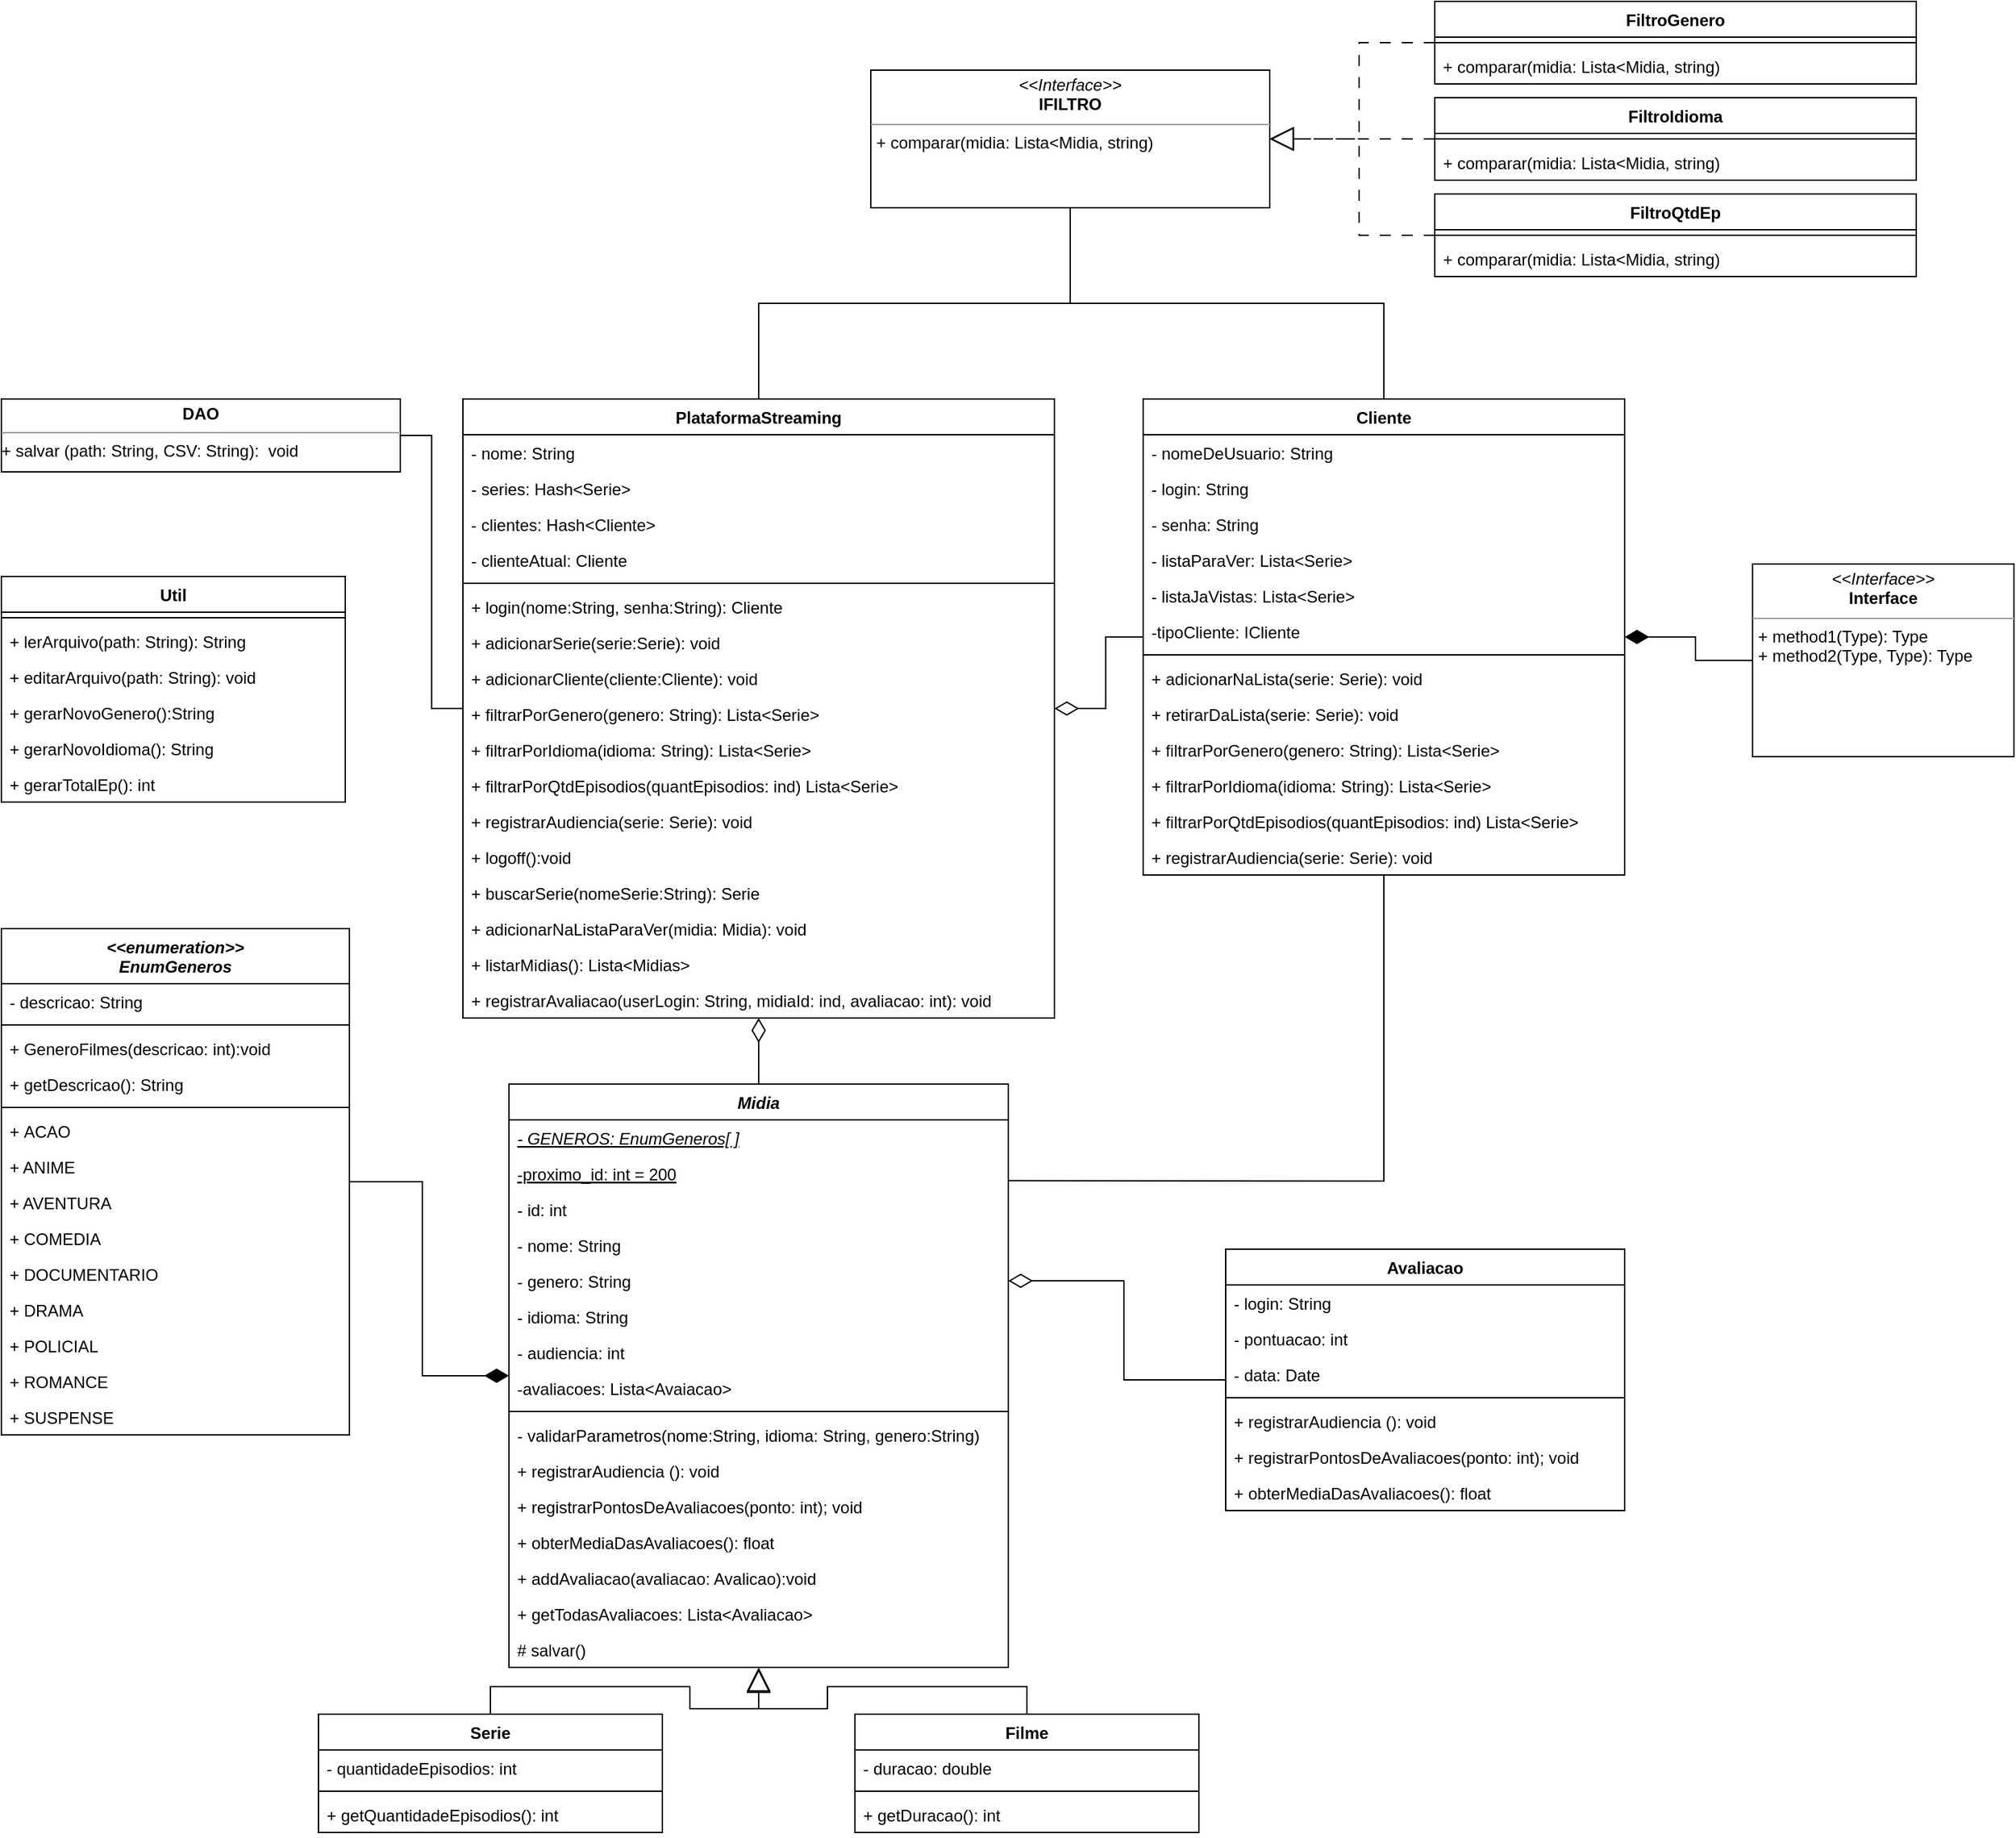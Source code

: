 <mxfile version="21.2.8" type="device" pages="3">
  <diagram id="50cI8-ufThc3YRiq_WAF" name="v3">
    <mxGraphModel dx="1595" dy="1097" grid="0" gridSize="10" guides="1" tooltips="1" connect="1" arrows="1" fold="1" page="0" pageScale="1" pageWidth="827" pageHeight="1169" math="0" shadow="0">
      <root>
        <mxCell id="0" />
        <mxCell id="1" parent="0" />
        <mxCell id="WbZRABQQN3d2FCPdhamX-61" style="edgeStyle=orthogonalEdgeStyle;rounded=0;orthogonalLoop=1;jettySize=auto;html=1;endArrow=block;endFill=0;endSize=15;" parent="1" source="2" target="IEn7Jb9WdVNS1Jys6zx8-45" edge="1">
          <mxGeometry relative="1" as="geometry">
            <mxPoint x="185" y="740" as="targetPoint" />
          </mxGeometry>
        </mxCell>
        <mxCell id="2" value="Serie" style="swimlane;fontStyle=1;align=center;verticalAlign=top;childLayout=stackLayout;horizontal=1;startSize=26;horizontalStack=0;resizeParent=1;resizeParentMax=0;resizeLast=0;collapsible=1;marginBottom=0;labelBackgroundColor=none;gradientColor=none;swimlaneFillColor=default;" parent="1" vertex="1">
          <mxGeometry x="-98.5" y="1058" width="250" height="86" as="geometry" />
        </mxCell>
        <mxCell id="8" value="- quantidadeEpisodios: int" style="text;strokeColor=none;fillColor=none;align=left;verticalAlign=top;spacingLeft=4;spacingRight=4;overflow=hidden;rotatable=0;points=[[0,0.5],[1,0.5]];portConstraint=eastwest;" parent="2" vertex="1">
          <mxGeometry y="26" width="250" height="26" as="geometry" />
        </mxCell>
        <mxCell id="4" value="" style="line;strokeWidth=1;fillColor=none;align=left;verticalAlign=middle;spacingTop=-1;spacingLeft=3;spacingRight=3;rotatable=0;labelPosition=right;points=[];portConstraint=eastwest;strokeColor=inherit;" parent="2" vertex="1">
          <mxGeometry y="52" width="250" height="8" as="geometry" />
        </mxCell>
        <mxCell id="5" value="+ getQuantidadeEpisodios(): int" style="text;strokeColor=none;fillColor=none;align=left;verticalAlign=top;spacingLeft=4;spacingRight=4;overflow=hidden;rotatable=0;points=[[0,0.5],[1,0.5]];portConstraint=eastwest;" parent="2" vertex="1">
          <mxGeometry y="60" width="250" height="26" as="geometry" />
        </mxCell>
        <mxCell id="WbZRABQQN3d2FCPdhamX-60" style="edgeStyle=orthogonalEdgeStyle;rounded=0;orthogonalLoop=1;jettySize=auto;html=1;endArrow=diamondThin;endFill=0;startSize=15;endSize=15;" parent="1" source="12" target="27" edge="1">
          <mxGeometry relative="1" as="geometry" />
        </mxCell>
        <mxCell id="N7eez5GmXI_KDBObcdK0-47" style="edgeStyle=orthogonalEdgeStyle;rounded=0;orthogonalLoop=1;jettySize=auto;html=1;endArrow=none;endFill=0;startArrow=diamondThin;startFill=1;endSize=15;startSize=15;" edge="1" parent="1" source="12" target="N7eez5GmXI_KDBObcdK0-46">
          <mxGeometry relative="1" as="geometry" />
        </mxCell>
        <mxCell id="12" value="Cliente" style="swimlane;fontStyle=1;align=center;verticalAlign=top;childLayout=stackLayout;horizontal=1;startSize=26;horizontalStack=0;resizeParent=1;resizeParentMax=0;resizeLast=0;collapsible=1;marginBottom=0;swimlaneFillColor=default;fillColor=default;strokeColor=default;" parent="1" vertex="1">
          <mxGeometry x="501" y="102" width="350" height="346" as="geometry" />
        </mxCell>
        <mxCell id="13" value="- nomeDeUsuario: String" style="text;strokeColor=none;fillColor=none;align=left;verticalAlign=top;spacingLeft=4;spacingRight=4;overflow=hidden;rotatable=0;points=[[0,0.5],[1,0.5]];portConstraint=eastwest;fontStyle=0" parent="12" vertex="1">
          <mxGeometry y="26" width="350" height="26" as="geometry" />
        </mxCell>
        <mxCell id="45" value="- login: String" style="text;strokeColor=none;fillColor=none;align=left;verticalAlign=top;spacingLeft=4;spacingRight=4;overflow=hidden;rotatable=0;points=[[0,0.5],[1,0.5]];portConstraint=eastwest;" parent="12" vertex="1">
          <mxGeometry y="52" width="350" height="26" as="geometry" />
        </mxCell>
        <mxCell id="14" value="- senha: String" style="text;strokeColor=none;fillColor=none;align=left;verticalAlign=top;spacingLeft=4;spacingRight=4;overflow=hidden;rotatable=0;points=[[0,0.5],[1,0.5]];portConstraint=eastwest;" parent="12" vertex="1">
          <mxGeometry y="78" width="350" height="26" as="geometry" />
        </mxCell>
        <mxCell id="15" value="- listaParaVer: Lista&lt;Serie&gt;" style="text;strokeColor=none;fillColor=none;align=left;verticalAlign=top;spacingLeft=4;spacingRight=4;overflow=hidden;rotatable=0;points=[[0,0.5],[1,0.5]];portConstraint=eastwest;" parent="12" vertex="1">
          <mxGeometry y="104" width="350" height="26" as="geometry" />
        </mxCell>
        <mxCell id="16" value="- listaJaVistas: Lista&lt;Serie&gt;" style="text;strokeColor=none;fillColor=none;align=left;verticalAlign=top;spacingLeft=4;spacingRight=4;overflow=hidden;rotatable=0;points=[[0,0.5],[1,0.5]];portConstraint=eastwest;" parent="12" vertex="1">
          <mxGeometry y="130" width="350" height="26" as="geometry" />
        </mxCell>
        <mxCell id="N7eez5GmXI_KDBObcdK0-45" value="-tipoCliente: ICliente" style="text;strokeColor=none;fillColor=none;align=left;verticalAlign=top;spacingLeft=4;spacingRight=4;overflow=hidden;rotatable=0;points=[[0,0.5],[1,0.5]];portConstraint=eastwest;" vertex="1" parent="12">
          <mxGeometry y="156" width="350" height="26" as="geometry" />
        </mxCell>
        <mxCell id="19" value="" style="line;strokeWidth=1;fillColor=none;align=left;verticalAlign=middle;spacingTop=-1;spacingLeft=3;spacingRight=3;rotatable=0;labelPosition=right;points=[];portConstraint=eastwest;strokeColor=inherit;" parent="12" vertex="1">
          <mxGeometry y="182" width="350" height="8" as="geometry" />
        </mxCell>
        <mxCell id="20" value="+ adicionarNaLista(serie: Serie): void" style="text;strokeColor=none;fillColor=none;align=left;verticalAlign=top;spacingLeft=4;spacingRight=4;overflow=hidden;rotatable=0;points=[[0,0.5],[1,0.5]];portConstraint=eastwest;" parent="12" vertex="1">
          <mxGeometry y="190" width="350" height="26" as="geometry" />
        </mxCell>
        <mxCell id="26" value="+ retirarDaLista(serie: Serie): void" style="text;strokeColor=none;fillColor=none;align=left;verticalAlign=top;spacingLeft=4;spacingRight=4;overflow=hidden;rotatable=0;points=[[0,0.5],[1,0.5]];portConstraint=eastwest;" parent="12" vertex="1">
          <mxGeometry y="216" width="350" height="26" as="geometry" />
        </mxCell>
        <mxCell id="25" value="+ filtrarPorGenero(genero: String): Lista&lt;Serie&gt;" style="text;strokeColor=none;fillColor=none;align=left;verticalAlign=top;spacingLeft=4;spacingRight=4;overflow=hidden;rotatable=0;points=[[0,0.5],[1,0.5]];portConstraint=eastwest;" parent="12" vertex="1">
          <mxGeometry y="242" width="350" height="26" as="geometry" />
        </mxCell>
        <mxCell id="24" value="+ filtrarPorIdioma(idioma: String): Lista&lt;Serie&gt;" style="text;strokeColor=none;fillColor=none;align=left;verticalAlign=top;spacingLeft=4;spacingRight=4;overflow=hidden;rotatable=0;points=[[0,0.5],[1,0.5]];portConstraint=eastwest;" parent="12" vertex="1">
          <mxGeometry y="268" width="350" height="26" as="geometry" />
        </mxCell>
        <mxCell id="23" value="+ filtrarPorQtdEpisodios(quantEpisodios: ind) Lista&lt;Serie&gt;" style="text;strokeColor=none;fillColor=none;align=left;verticalAlign=top;spacingLeft=4;spacingRight=4;overflow=hidden;rotatable=0;points=[[0,0.5],[1,0.5]];portConstraint=eastwest;" parent="12" vertex="1">
          <mxGeometry y="294" width="350" height="26" as="geometry" />
        </mxCell>
        <mxCell id="22" value="+ registrarAudiencia(serie: Serie): void" style="text;strokeColor=none;fillColor=none;align=left;verticalAlign=top;spacingLeft=4;spacingRight=4;overflow=hidden;rotatable=0;points=[[0,0.5],[1,0.5]];portConstraint=eastwest;" parent="12" vertex="1">
          <mxGeometry y="320" width="350" height="26" as="geometry" />
        </mxCell>
        <mxCell id="9gk4cevXV9zJZhoNp6J2-84" style="edgeStyle=orthogonalEdgeStyle;rounded=0;orthogonalLoop=1;jettySize=auto;html=1;endArrow=none;endFill=0;" parent="1" source="27" target="9gk4cevXV9zJZhoNp6J2-59" edge="1">
          <mxGeometry relative="1" as="geometry" />
        </mxCell>
        <mxCell id="5sCaFGioni3txn1gWCEN-45" style="edgeStyle=orthogonalEdgeStyle;rounded=0;orthogonalLoop=1;jettySize=auto;html=1;endArrow=none;endFill=0;" parent="1" source="27" target="DNXeK4S501Q9JG8E1N2b-45" edge="1">
          <mxGeometry relative="1" as="geometry" />
        </mxCell>
        <mxCell id="27" value="PlataformaStreaming" style="swimlane;fontStyle=1;align=center;verticalAlign=top;childLayout=stackLayout;horizontal=1;startSize=26;horizontalStack=0;resizeParent=1;resizeParentMax=0;resizeLast=0;collapsible=1;marginBottom=0;swimlaneFillColor=default;" parent="1" vertex="1">
          <mxGeometry x="6.5" y="102" width="430" height="450" as="geometry" />
        </mxCell>
        <mxCell id="28" value="- nome: String" style="text;strokeColor=none;fillColor=none;align=left;verticalAlign=top;spacingLeft=4;spacingRight=4;overflow=hidden;rotatable=0;points=[[0,0.5],[1,0.5]];portConstraint=eastwest;fontStyle=0" parent="27" vertex="1">
          <mxGeometry y="26" width="430" height="26" as="geometry" />
        </mxCell>
        <mxCell id="29" value="- series: Hash&lt;Serie&gt;" style="text;strokeColor=none;fillColor=none;align=left;verticalAlign=top;spacingLeft=4;spacingRight=4;overflow=hidden;rotatable=0;points=[[0,0.5],[1,0.5]];portConstraint=eastwest;" parent="27" vertex="1">
          <mxGeometry y="52" width="430" height="26" as="geometry" />
        </mxCell>
        <mxCell id="30" value="- clientes: Hash&lt;Cliente&gt;" style="text;strokeColor=none;fillColor=none;align=left;verticalAlign=top;spacingLeft=4;spacingRight=4;overflow=hidden;rotatable=0;points=[[0,0.5],[1,0.5]];portConstraint=eastwest;" parent="27" vertex="1">
          <mxGeometry y="78" width="430" height="26" as="geometry" />
        </mxCell>
        <mxCell id="31" value="- clienteAtual: Cliente" style="text;strokeColor=none;fillColor=none;align=left;verticalAlign=top;spacingLeft=4;spacingRight=4;overflow=hidden;rotatable=0;points=[[0,0.5],[1,0.5]];portConstraint=eastwest;" parent="27" vertex="1">
          <mxGeometry y="104" width="430" height="26" as="geometry" />
        </mxCell>
        <mxCell id="32" value="" style="line;strokeWidth=1;fillColor=none;align=left;verticalAlign=middle;spacingTop=-1;spacingLeft=3;spacingRight=3;rotatable=0;labelPosition=right;points=[];portConstraint=eastwest;strokeColor=inherit;" parent="27" vertex="1">
          <mxGeometry y="130" width="430" height="8" as="geometry" />
        </mxCell>
        <mxCell id="34" value="+ login(nome:String, senha:String): Cliente" style="text;strokeColor=none;fillColor=none;align=left;verticalAlign=top;spacingLeft=4;spacingRight=4;overflow=hidden;rotatable=0;points=[[0,0.5],[1,0.5]];portConstraint=eastwest;" parent="27" vertex="1">
          <mxGeometry y="138" width="430" height="26" as="geometry" />
        </mxCell>
        <mxCell id="33" value="+ adicionarSerie(serie:Serie): void" style="text;strokeColor=none;fillColor=none;align=left;verticalAlign=top;spacingLeft=4;spacingRight=4;overflow=hidden;rotatable=0;points=[[0,0.5],[1,0.5]];portConstraint=eastwest;" parent="27" vertex="1">
          <mxGeometry y="164" width="430" height="26" as="geometry" />
        </mxCell>
        <mxCell id="35" value="+ adicionarCliente(cliente:Cliente): void" style="text;strokeColor=none;fillColor=none;align=left;verticalAlign=top;spacingLeft=4;spacingRight=4;overflow=hidden;rotatable=0;points=[[0,0.5],[1,0.5]];portConstraint=eastwest;" parent="27" vertex="1">
          <mxGeometry y="190" width="430" height="26" as="geometry" />
        </mxCell>
        <mxCell id="44" value="+ filtrarPorGenero(genero: String): Lista&lt;Serie&gt;" style="text;strokeColor=none;fillColor=none;align=left;verticalAlign=top;spacingLeft=4;spacingRight=4;overflow=hidden;rotatable=0;points=[[0,0.5],[1,0.5]];portConstraint=eastwest;" parent="27" vertex="1">
          <mxGeometry y="216" width="430" height="26" as="geometry" />
        </mxCell>
        <mxCell id="36" value="+ filtrarPorIdioma(idioma: String): Lista&lt;Serie&gt;" style="text;strokeColor=none;fillColor=none;align=left;verticalAlign=top;spacingLeft=4;spacingRight=4;overflow=hidden;rotatable=0;points=[[0,0.5],[1,0.5]];portConstraint=eastwest;" parent="27" vertex="1">
          <mxGeometry y="242" width="430" height="26" as="geometry" />
        </mxCell>
        <mxCell id="37" value="+ filtrarPorQtdEpisodios(quantEpisodios: ind) Lista&lt;Serie&gt;" style="text;strokeColor=none;fillColor=none;align=left;verticalAlign=top;spacingLeft=4;spacingRight=4;overflow=hidden;rotatable=0;points=[[0,0.5],[1,0.5]];portConstraint=eastwest;" parent="27" vertex="1">
          <mxGeometry y="268" width="430" height="26" as="geometry" />
        </mxCell>
        <mxCell id="38" value="+ registrarAudiencia(serie: Serie): void" style="text;strokeColor=none;fillColor=none;align=left;verticalAlign=top;spacingLeft=4;spacingRight=4;overflow=hidden;rotatable=0;points=[[0,0.5],[1,0.5]];portConstraint=eastwest;" parent="27" vertex="1">
          <mxGeometry y="294" width="430" height="26" as="geometry" />
        </mxCell>
        <mxCell id="43" value="+ logoff():void" style="text;strokeColor=none;fillColor=none;align=left;verticalAlign=top;spacingLeft=4;spacingRight=4;overflow=hidden;rotatable=0;points=[[0,0.5],[1,0.5]];portConstraint=eastwest;" parent="27" vertex="1">
          <mxGeometry y="320" width="430" height="26" as="geometry" />
        </mxCell>
        <mxCell id="42" value="+ buscarSerie(nomeSerie:String): Serie" style="text;strokeColor=none;fillColor=none;align=left;verticalAlign=top;spacingLeft=4;spacingRight=4;overflow=hidden;rotatable=0;points=[[0,0.5],[1,0.5]];portConstraint=eastwest;" parent="27" vertex="1">
          <mxGeometry y="346" width="430" height="26" as="geometry" />
        </mxCell>
        <mxCell id="V_8C0T_4i5h4NuIPg0TQ-46" value="+ adicionarNaListaParaVer(midia: Midia): void" style="text;strokeColor=none;fillColor=none;align=left;verticalAlign=top;spacingLeft=4;spacingRight=4;overflow=hidden;rotatable=0;points=[[0,0.5],[1,0.5]];portConstraint=eastwest;" parent="27" vertex="1">
          <mxGeometry y="372" width="430" height="26" as="geometry" />
        </mxCell>
        <mxCell id="V_8C0T_4i5h4NuIPg0TQ-47" value="+ listarMidias(): Lista&lt;Midias&gt;" style="text;strokeColor=none;fillColor=none;align=left;verticalAlign=top;spacingLeft=4;spacingRight=4;overflow=hidden;rotatable=0;points=[[0,0.5],[1,0.5]];portConstraint=eastwest;" parent="27" vertex="1">
          <mxGeometry y="398" width="430" height="26" as="geometry" />
        </mxCell>
        <mxCell id="zvlUFIsTkBA_Bpty3qsS-45" value="+ registrarAvaliacao(userLogin: String, midiaId: ind, avaliacao: int): void" style="text;strokeColor=none;fillColor=none;align=left;verticalAlign=top;spacingLeft=4;spacingRight=4;overflow=hidden;rotatable=0;points=[[0,0.5],[1,0.5]];portConstraint=eastwest;" parent="27" vertex="1">
          <mxGeometry y="424" width="430" height="26" as="geometry" />
        </mxCell>
        <mxCell id="WbZRABQQN3d2FCPdhamX-58" style="edgeStyle=orthogonalEdgeStyle;rounded=0;orthogonalLoop=1;jettySize=auto;html=1;endArrow=diamondThin;endFill=0;startSize=10;endSize=15;" parent="1" source="IEn7Jb9WdVNS1Jys6zx8-45" target="27" edge="1">
          <mxGeometry relative="1" as="geometry">
            <mxPoint x="185" y="600" as="sourcePoint" />
          </mxGeometry>
        </mxCell>
        <mxCell id="WbZRABQQN3d2FCPdhamX-64" style="edgeStyle=orthogonalEdgeStyle;rounded=0;orthogonalLoop=1;jettySize=auto;html=1;endArrow=none;endFill=0;" parent="1" target="12" edge="1">
          <mxGeometry relative="1" as="geometry">
            <mxPoint x="280" y="670" as="sourcePoint" />
          </mxGeometry>
        </mxCell>
        <mxCell id="WbZRABQQN3d2FCPdhamX-62" style="edgeStyle=orthogonalEdgeStyle;rounded=0;orthogonalLoop=1;jettySize=auto;html=1;endArrow=block;endFill=0;startSize=15;endSize=15;targetPerimeterSpacing=1;" parent="1" source="WbZRABQQN3d2FCPdhamX-47" target="IEn7Jb9WdVNS1Jys6zx8-45" edge="1">
          <mxGeometry relative="1" as="geometry">
            <mxPoint x="380" y="820" as="targetPoint" />
          </mxGeometry>
        </mxCell>
        <mxCell id="WbZRABQQN3d2FCPdhamX-47" value="Filme" style="swimlane;fontStyle=1;align=center;verticalAlign=top;childLayout=stackLayout;horizontal=1;startSize=26;horizontalStack=0;resizeParent=1;resizeParentMax=0;resizeLast=0;collapsible=1;marginBottom=0;labelBackgroundColor=none;gradientColor=none;swimlaneFillColor=default;" parent="1" vertex="1">
          <mxGeometry x="291.5" y="1058" width="250" height="86" as="geometry" />
        </mxCell>
        <mxCell id="WbZRABQQN3d2FCPdhamX-53" value="- duracao: double" style="text;strokeColor=none;fillColor=none;align=left;verticalAlign=top;spacingLeft=4;spacingRight=4;overflow=hidden;rotatable=0;points=[[0,0.5],[1,0.5]];portConstraint=eastwest;" parent="WbZRABQQN3d2FCPdhamX-47" vertex="1">
          <mxGeometry y="26" width="250" height="26" as="geometry" />
        </mxCell>
        <mxCell id="WbZRABQQN3d2FCPdhamX-55" value="" style="line;strokeWidth=1;fillColor=none;align=left;verticalAlign=middle;spacingTop=-1;spacingLeft=3;spacingRight=3;rotatable=0;labelPosition=right;points=[];portConstraint=eastwest;strokeColor=inherit;" parent="WbZRABQQN3d2FCPdhamX-47" vertex="1">
          <mxGeometry y="52" width="250" height="8" as="geometry" />
        </mxCell>
        <mxCell id="3RweE8dVHe-qLZjWt7fM-50" value="+ getDuracao(): int" style="text;strokeColor=none;fillColor=none;align=left;verticalAlign=top;spacingLeft=4;spacingRight=4;overflow=hidden;rotatable=0;points=[[0,0.5],[1,0.5]];portConstraint=eastwest;" parent="WbZRABQQN3d2FCPdhamX-47" vertex="1">
          <mxGeometry y="60" width="250" height="26" as="geometry" />
        </mxCell>
        <mxCell id="TeU7WUQiiEhxFKTf_HmT-52" style="edgeStyle=orthogonalEdgeStyle;rounded=0;orthogonalLoop=1;jettySize=auto;html=1;endArrow=none;endFill=0;startArrow=diamondThin;startFill=1;endSize=15;startSize=15;" parent="1" source="IEn7Jb9WdVNS1Jys6zx8-45" target="TeU7WUQiiEhxFKTf_HmT-54" edge="1">
          <mxGeometry relative="1" as="geometry">
            <mxPoint x="-243" y="869" as="targetPoint" />
          </mxGeometry>
        </mxCell>
        <mxCell id="IEn7Jb9WdVNS1Jys6zx8-45" value="Midia" style="swimlane;fontStyle=3;align=center;verticalAlign=top;childLayout=stackLayout;horizontal=1;startSize=26;horizontalStack=0;resizeParent=1;resizeParentMax=0;resizeLast=0;collapsible=1;marginBottom=0;labelBackgroundColor=none;gradientColor=none;swimlaneFillColor=default;" parent="1" vertex="1">
          <mxGeometry x="40" y="600" width="363" height="424" as="geometry" />
        </mxCell>
        <mxCell id="IEn7Jb9WdVNS1Jys6zx8-46" value="- GENEROS: EnumGeneros[ ]" style="text;strokeColor=none;fillColor=none;align=left;verticalAlign=top;spacingLeft=4;spacingRight=4;overflow=hidden;rotatable=0;points=[[0,0.5],[1,0.5]];portConstraint=eastwest;fontStyle=6" parent="IEn7Jb9WdVNS1Jys6zx8-45" vertex="1">
          <mxGeometry y="26" width="363" height="26" as="geometry" />
        </mxCell>
        <mxCell id="IEn7Jb9WdVNS1Jys6zx8-47" value="-proximo_id: int = 200" style="text;strokeColor=none;fillColor=none;align=left;verticalAlign=top;spacingLeft=4;spacingRight=4;overflow=hidden;rotatable=0;points=[[0,0.5],[1,0.5]];portConstraint=eastwest;fontStyle=4" parent="IEn7Jb9WdVNS1Jys6zx8-45" vertex="1">
          <mxGeometry y="52" width="363" height="26" as="geometry" />
        </mxCell>
        <mxCell id="IEn7Jb9WdVNS1Jys6zx8-48" value="- id: int" style="text;strokeColor=none;fillColor=none;align=left;verticalAlign=top;spacingLeft=4;spacingRight=4;overflow=hidden;rotatable=0;points=[[0,0.5],[1,0.5]];portConstraint=eastwest;" parent="IEn7Jb9WdVNS1Jys6zx8-45" vertex="1">
          <mxGeometry y="78" width="363" height="26" as="geometry" />
        </mxCell>
        <mxCell id="IEn7Jb9WdVNS1Jys6zx8-49" value="- nome: String" style="text;strokeColor=none;fillColor=none;align=left;verticalAlign=top;spacingLeft=4;spacingRight=4;overflow=hidden;rotatable=0;points=[[0,0.5],[1,0.5]];portConstraint=eastwest;" parent="IEn7Jb9WdVNS1Jys6zx8-45" vertex="1">
          <mxGeometry y="104" width="363" height="26" as="geometry" />
        </mxCell>
        <mxCell id="IEn7Jb9WdVNS1Jys6zx8-50" value="- genero: String" style="text;strokeColor=none;fillColor=none;align=left;verticalAlign=top;spacingLeft=4;spacingRight=4;overflow=hidden;rotatable=0;points=[[0,0.5],[1,0.5]];portConstraint=eastwest;" parent="IEn7Jb9WdVNS1Jys6zx8-45" vertex="1">
          <mxGeometry y="130" width="363" height="26" as="geometry" />
        </mxCell>
        <mxCell id="IEn7Jb9WdVNS1Jys6zx8-51" value="- idioma: String" style="text;strokeColor=none;fillColor=none;align=left;verticalAlign=top;spacingLeft=4;spacingRight=4;overflow=hidden;rotatable=0;points=[[0,0.5],[1,0.5]];portConstraint=eastwest;" parent="IEn7Jb9WdVNS1Jys6zx8-45" vertex="1">
          <mxGeometry y="156" width="363" height="26" as="geometry" />
        </mxCell>
        <mxCell id="IEn7Jb9WdVNS1Jys6zx8-53" value="- audiencia: int" style="text;strokeColor=none;fillColor=none;align=left;verticalAlign=top;spacingLeft=4;spacingRight=4;overflow=hidden;rotatable=0;points=[[0,0.5],[1,0.5]];portConstraint=eastwest;" parent="IEn7Jb9WdVNS1Jys6zx8-45" vertex="1">
          <mxGeometry y="182" width="363" height="26" as="geometry" />
        </mxCell>
        <mxCell id="N7eez5GmXI_KDBObcdK0-62" value="-avaliacoes: Lista&lt;Avaiacao&gt;" style="text;strokeColor=none;fillColor=none;align=left;verticalAlign=top;spacingLeft=4;spacingRight=4;overflow=hidden;rotatable=0;points=[[0,0.5],[1,0.5]];portConstraint=eastwest;" vertex="1" parent="IEn7Jb9WdVNS1Jys6zx8-45">
          <mxGeometry y="208" width="363" height="26" as="geometry" />
        </mxCell>
        <mxCell id="IEn7Jb9WdVNS1Jys6zx8-54" value="" style="line;strokeWidth=1;fillColor=none;align=left;verticalAlign=middle;spacingTop=-1;spacingLeft=3;spacingRight=3;rotatable=0;labelPosition=right;points=[];portConstraint=eastwest;strokeColor=inherit;" parent="IEn7Jb9WdVNS1Jys6zx8-45" vertex="1">
          <mxGeometry y="234" width="363" height="8" as="geometry" />
        </mxCell>
        <mxCell id="N7eez5GmXI_KDBObcdK0-67" value="- validarParametros(nome:String, idioma: String, genero:String)" style="text;strokeColor=none;fillColor=none;align=left;verticalAlign=top;spacingLeft=4;spacingRight=4;overflow=hidden;rotatable=0;points=[[0,0.5],[1,0.5]];portConstraint=eastwest;fontStyle=0" vertex="1" parent="IEn7Jb9WdVNS1Jys6zx8-45">
          <mxGeometry y="242" width="363" height="26" as="geometry" />
        </mxCell>
        <mxCell id="IEn7Jb9WdVNS1Jys6zx8-55" value="+ registrarAudiencia (): void" style="text;strokeColor=none;fillColor=none;align=left;verticalAlign=top;spacingLeft=4;spacingRight=4;overflow=hidden;rotatable=0;points=[[0,0.5],[1,0.5]];portConstraint=eastwest;fontStyle=0" parent="IEn7Jb9WdVNS1Jys6zx8-45" vertex="1">
          <mxGeometry y="268" width="363" height="26" as="geometry" />
        </mxCell>
        <mxCell id="3RweE8dVHe-qLZjWt7fM-47" value="+ registrarPontosDeAvaliacoes(ponto: int); void" style="text;strokeColor=none;fillColor=none;align=left;verticalAlign=top;spacingLeft=4;spacingRight=4;overflow=hidden;rotatable=0;points=[[0,0.5],[1,0.5]];portConstraint=eastwest;fontStyle=0" parent="IEn7Jb9WdVNS1Jys6zx8-45" vertex="1">
          <mxGeometry y="294" width="363" height="26" as="geometry" />
        </mxCell>
        <mxCell id="3RweE8dVHe-qLZjWt7fM-46" value="+ obterMediaDasAvaliacoes(): float" style="text;strokeColor=none;fillColor=none;align=left;verticalAlign=top;spacingLeft=4;spacingRight=4;overflow=hidden;rotatable=0;points=[[0,0.5],[1,0.5]];portConstraint=eastwest;fontStyle=0" parent="IEn7Jb9WdVNS1Jys6zx8-45" vertex="1">
          <mxGeometry y="320" width="363" height="26" as="geometry" />
        </mxCell>
        <mxCell id="N7eez5GmXI_KDBObcdK0-64" value="+ addAvaliacao(avaliacao: Avalicao):void" style="text;strokeColor=none;fillColor=none;align=left;verticalAlign=top;spacingLeft=4;spacingRight=4;overflow=hidden;rotatable=0;points=[[0,0.5],[1,0.5]];portConstraint=eastwest;fontStyle=0" vertex="1" parent="IEn7Jb9WdVNS1Jys6zx8-45">
          <mxGeometry y="346" width="363" height="26" as="geometry" />
        </mxCell>
        <mxCell id="N7eez5GmXI_KDBObcdK0-66" value="+ getTodasAvaliacoes: Lista&lt;Avaliacao&gt;" style="text;strokeColor=none;fillColor=none;align=left;verticalAlign=top;spacingLeft=4;spacingRight=4;overflow=hidden;rotatable=0;points=[[0,0.5],[1,0.5]];portConstraint=eastwest;fontStyle=0" vertex="1" parent="IEn7Jb9WdVNS1Jys6zx8-45">
          <mxGeometry y="372" width="363" height="26" as="geometry" />
        </mxCell>
        <mxCell id="N7eez5GmXI_KDBObcdK0-68" value="# salvar()" style="text;strokeColor=none;fillColor=none;align=left;verticalAlign=top;spacingLeft=4;spacingRight=4;overflow=hidden;rotatable=0;points=[[0,0.5],[1,0.5]];portConstraint=eastwest;fontStyle=0" vertex="1" parent="IEn7Jb9WdVNS1Jys6zx8-45">
          <mxGeometry y="398" width="363" height="26" as="geometry" />
        </mxCell>
        <mxCell id="9gk4cevXV9zJZhoNp6J2-60" style="edgeStyle=orthogonalEdgeStyle;rounded=0;orthogonalLoop=1;jettySize=auto;html=1;endArrow=none;endFill=0;" parent="1" source="9gk4cevXV9zJZhoNp6J2-59" target="12" edge="1">
          <mxGeometry relative="1" as="geometry" />
        </mxCell>
        <mxCell id="9gk4cevXV9zJZhoNp6J2-59" value="&lt;p style=&quot;margin:0px;margin-top:4px;text-align:center;&quot;&gt;&lt;i&gt;&amp;lt;&amp;lt;Interface&amp;gt;&amp;gt;&lt;/i&gt;&lt;br&gt;&lt;b&gt;IFILTRO&lt;/b&gt;&lt;/p&gt;&lt;hr size=&quot;1&quot;&gt;&lt;p style=&quot;margin:0px;margin-left:4px;&quot;&gt;+ comparar(midia: Lista&amp;lt;Midia, string)&lt;/p&gt;" style="verticalAlign=top;align=left;overflow=fill;fontSize=12;fontFamily=Helvetica;html=1;whiteSpace=wrap;" parent="1" vertex="1">
          <mxGeometry x="303" y="-137" width="290" height="100" as="geometry" />
        </mxCell>
        <mxCell id="9gk4cevXV9zJZhoNp6J2-80" style="edgeStyle=orthogonalEdgeStyle;rounded=0;orthogonalLoop=1;jettySize=auto;html=1;endArrow=block;endFill=0;dashed=1;dashPattern=8 8;entryX=1;entryY=0.5;entryDx=0;entryDy=0;endSize=15;startSize=15;" parent="1" source="9gk4cevXV9zJZhoNp6J2-61" target="9gk4cevXV9zJZhoNp6J2-59" edge="1">
          <mxGeometry relative="1" as="geometry" />
        </mxCell>
        <mxCell id="9gk4cevXV9zJZhoNp6J2-61" value="FiltroGenero" style="swimlane;fontStyle=1;align=center;verticalAlign=top;childLayout=stackLayout;horizontal=1;startSize=26;horizontalStack=0;resizeParent=1;resizeParentMax=0;resizeLast=0;collapsible=1;marginBottom=0;swimlaneFillColor=default;fillColor=default;strokeColor=default;" parent="1" vertex="1">
          <mxGeometry x="713" y="-187" width="350" height="60" as="geometry" />
        </mxCell>
        <mxCell id="9gk4cevXV9zJZhoNp6J2-67" value="" style="line;strokeWidth=1;fillColor=none;align=left;verticalAlign=middle;spacingTop=-1;spacingLeft=3;spacingRight=3;rotatable=0;labelPosition=right;points=[];portConstraint=eastwest;strokeColor=inherit;" parent="9gk4cevXV9zJZhoNp6J2-61" vertex="1">
          <mxGeometry y="26" width="350" height="8" as="geometry" />
        </mxCell>
        <mxCell id="9gk4cevXV9zJZhoNp6J2-68" value="+ comparar(midia: Lista&lt;Midia, string)" style="text;strokeColor=none;fillColor=none;align=left;verticalAlign=top;spacingLeft=4;spacingRight=4;overflow=hidden;rotatable=0;points=[[0,0.5],[1,0.5]];portConstraint=eastwest;" parent="9gk4cevXV9zJZhoNp6J2-61" vertex="1">
          <mxGeometry y="34" width="350" height="26" as="geometry" />
        </mxCell>
        <mxCell id="9gk4cevXV9zJZhoNp6J2-81" style="edgeStyle=orthogonalEdgeStyle;rounded=0;orthogonalLoop=1;jettySize=auto;html=1;endArrow=block;endFill=0;dashed=1;dashPattern=8 8;endSize=15;startSize=15;" parent="1" source="9gk4cevXV9zJZhoNp6J2-74" target="9gk4cevXV9zJZhoNp6J2-59" edge="1">
          <mxGeometry relative="1" as="geometry" />
        </mxCell>
        <mxCell id="9gk4cevXV9zJZhoNp6J2-74" value="FiltroIdioma" style="swimlane;fontStyle=1;align=center;verticalAlign=top;childLayout=stackLayout;horizontal=1;startSize=26;horizontalStack=0;resizeParent=1;resizeParentMax=0;resizeLast=0;collapsible=1;marginBottom=0;swimlaneFillColor=default;fillColor=default;strokeColor=default;" parent="1" vertex="1">
          <mxGeometry x="713" y="-117" width="350" height="60" as="geometry" />
        </mxCell>
        <mxCell id="9gk4cevXV9zJZhoNp6J2-75" value="" style="line;strokeWidth=1;fillColor=none;align=left;verticalAlign=middle;spacingTop=-1;spacingLeft=3;spacingRight=3;rotatable=0;labelPosition=right;points=[];portConstraint=eastwest;strokeColor=inherit;" parent="9gk4cevXV9zJZhoNp6J2-74" vertex="1">
          <mxGeometry y="26" width="350" height="8" as="geometry" />
        </mxCell>
        <mxCell id="9gk4cevXV9zJZhoNp6J2-76" value="+ comparar(midia: Lista&lt;Midia, string)" style="text;strokeColor=none;fillColor=none;align=left;verticalAlign=top;spacingLeft=4;spacingRight=4;overflow=hidden;rotatable=0;points=[[0,0.5],[1,0.5]];portConstraint=eastwest;" parent="9gk4cevXV9zJZhoNp6J2-74" vertex="1">
          <mxGeometry y="34" width="350" height="26" as="geometry" />
        </mxCell>
        <mxCell id="9gk4cevXV9zJZhoNp6J2-83" style="edgeStyle=orthogonalEdgeStyle;rounded=0;orthogonalLoop=1;jettySize=auto;html=1;endArrow=block;endFill=0;dashed=1;dashPattern=8 8;endSize=15;startSize=15;" parent="1" source="9gk4cevXV9zJZhoNp6J2-77" target="9gk4cevXV9zJZhoNp6J2-59" edge="1">
          <mxGeometry relative="1" as="geometry" />
        </mxCell>
        <mxCell id="9gk4cevXV9zJZhoNp6J2-77" value="FiltroQtdEp" style="swimlane;fontStyle=1;align=center;verticalAlign=top;childLayout=stackLayout;horizontal=1;startSize=26;horizontalStack=0;resizeParent=1;resizeParentMax=0;resizeLast=0;collapsible=1;marginBottom=0;swimlaneFillColor=default;fillColor=default;strokeColor=default;" parent="1" vertex="1">
          <mxGeometry x="713" y="-47" width="350" height="60" as="geometry" />
        </mxCell>
        <mxCell id="9gk4cevXV9zJZhoNp6J2-78" value="" style="line;strokeWidth=1;fillColor=none;align=left;verticalAlign=middle;spacingTop=-1;spacingLeft=3;spacingRight=3;rotatable=0;labelPosition=right;points=[];portConstraint=eastwest;strokeColor=inherit;" parent="9gk4cevXV9zJZhoNp6J2-77" vertex="1">
          <mxGeometry y="26" width="350" height="8" as="geometry" />
        </mxCell>
        <mxCell id="9gk4cevXV9zJZhoNp6J2-79" value="+ comparar(midia: Lista&lt;Midia, string)" style="text;strokeColor=none;fillColor=none;align=left;verticalAlign=top;spacingLeft=4;spacingRight=4;overflow=hidden;rotatable=0;points=[[0,0.5],[1,0.5]];portConstraint=eastwest;" parent="9gk4cevXV9zJZhoNp6J2-77" vertex="1">
          <mxGeometry y="34" width="350" height="26" as="geometry" />
        </mxCell>
        <mxCell id="DNXeK4S501Q9JG8E1N2b-45" value="&lt;p style=&quot;margin:0px;margin-top:4px;text-align:center;&quot;&gt;&lt;b&gt;DAO&lt;/b&gt;&lt;/p&gt;&lt;hr size=&quot;1&quot;&gt;+ salvar (path: String, CSV: String):&amp;nbsp;&amp;nbsp;void&amp;nbsp;&lt;br&gt;&lt;br&gt;&lt;br&gt;&lt;p style=&quot;margin:0px;margin-left:4px;&quot;&gt;&lt;/p&gt;" style="verticalAlign=top;align=left;overflow=fill;fontSize=12;fontFamily=Helvetica;html=1;whiteSpace=wrap;" parent="1" vertex="1">
          <mxGeometry x="-329" y="102" width="290" height="53" as="geometry" />
        </mxCell>
        <mxCell id="PF2ABuw497OMKh5ozmki-45" value="Util" style="swimlane;fontStyle=1;align=center;verticalAlign=top;childLayout=stackLayout;horizontal=1;startSize=26;horizontalStack=0;resizeParent=1;resizeParentMax=0;resizeLast=0;collapsible=1;marginBottom=0;labelBackgroundColor=none;gradientColor=none;swimlaneFillColor=default;" parent="1" vertex="1">
          <mxGeometry x="-329" y="231" width="250" height="164" as="geometry" />
        </mxCell>
        <mxCell id="PF2ABuw497OMKh5ozmki-54" value="" style="line;strokeWidth=1;fillColor=none;align=left;verticalAlign=middle;spacingTop=-1;spacingLeft=3;spacingRight=3;rotatable=0;labelPosition=right;points=[];portConstraint=eastwest;strokeColor=inherit;" parent="PF2ABuw497OMKh5ozmki-45" vertex="1">
          <mxGeometry y="26" width="250" height="8" as="geometry" />
        </mxCell>
        <mxCell id="PF2ABuw497OMKh5ozmki-55" value="+ lerArquivo(path: String): String" style="text;strokeColor=none;fillColor=none;align=left;verticalAlign=top;spacingLeft=4;spacingRight=4;overflow=hidden;rotatable=0;points=[[0,0.5],[1,0.5]];portConstraint=eastwest;fontStyle=0" parent="PF2ABuw497OMKh5ozmki-45" vertex="1">
          <mxGeometry y="34" width="250" height="26" as="geometry" />
        </mxCell>
        <mxCell id="PF2ABuw497OMKh5ozmki-65" value="+ editarArquivo(path: String): void" style="text;strokeColor=none;fillColor=none;align=left;verticalAlign=top;spacingLeft=4;spacingRight=4;overflow=hidden;rotatable=0;points=[[0,0.5],[1,0.5]];portConstraint=eastwest;fontStyle=0" parent="PF2ABuw497OMKh5ozmki-45" vertex="1">
          <mxGeometry y="60" width="250" height="26" as="geometry" />
        </mxCell>
        <mxCell id="PF2ABuw497OMKh5ozmki-57" value="+ gerarNovoGenero():String" style="text;strokeColor=none;fillColor=none;align=left;verticalAlign=top;spacingLeft=4;spacingRight=4;overflow=hidden;rotatable=0;points=[[0,0.5],[1,0.5]];portConstraint=eastwest;fontStyle=0" parent="PF2ABuw497OMKh5ozmki-45" vertex="1">
          <mxGeometry y="86" width="250" height="26" as="geometry" />
        </mxCell>
        <mxCell id="PF2ABuw497OMKh5ozmki-58" value="+ gerarNovoIdioma(): String" style="text;strokeColor=none;fillColor=none;align=left;verticalAlign=top;spacingLeft=4;spacingRight=4;overflow=hidden;rotatable=0;points=[[0,0.5],[1,0.5]];portConstraint=eastwest;fontStyle=0" parent="PF2ABuw497OMKh5ozmki-45" vertex="1">
          <mxGeometry y="112" width="250" height="26" as="geometry" />
        </mxCell>
        <mxCell id="PF2ABuw497OMKh5ozmki-56" value="+ gerarTotalEp(): int" style="text;strokeColor=none;fillColor=none;align=left;verticalAlign=top;spacingLeft=4;spacingRight=4;overflow=hidden;rotatable=0;points=[[0,0.5],[1,0.5]];portConstraint=eastwest;fontStyle=0" parent="PF2ABuw497OMKh5ozmki-45" vertex="1">
          <mxGeometry y="138" width="250" height="26" as="geometry" />
        </mxCell>
        <mxCell id="TeU7WUQiiEhxFKTf_HmT-54" value="&lt;&lt;enumeration&gt;&gt;&#xa;EnumGeneros" style="swimlane;fontStyle=3;align=center;verticalAlign=top;childLayout=stackLayout;horizontal=1;startSize=40;horizontalStack=0;resizeParent=1;resizeParentMax=0;resizeLast=0;collapsible=1;marginBottom=0;labelBackgroundColor=none;gradientColor=none;swimlaneFillColor=default;fontSize=12;rounded=0;glass=0;arcSize=15;spacingTop=0;strokeColor=default;" parent="1" vertex="1">
          <mxGeometry x="-329" y="487" width="253" height="368" as="geometry" />
        </mxCell>
        <mxCell id="TeU7WUQiiEhxFKTf_HmT-72" value="- descricao: String" style="text;strokeColor=none;fillColor=none;align=left;verticalAlign=top;spacingLeft=4;spacingRight=4;overflow=hidden;rotatable=0;points=[[0,0.5],[1,0.5]];portConstraint=eastwest;fontStyle=0" parent="TeU7WUQiiEhxFKTf_HmT-54" vertex="1">
          <mxGeometry y="40" width="253" height="26" as="geometry" />
        </mxCell>
        <mxCell id="TeU7WUQiiEhxFKTf_HmT-82" value="" style="line;strokeWidth=1;fillColor=none;align=left;verticalAlign=middle;spacingTop=-1;spacingLeft=3;spacingRight=3;rotatable=0;labelPosition=right;points=[];portConstraint=eastwest;strokeColor=inherit;" parent="TeU7WUQiiEhxFKTf_HmT-54" vertex="1">
          <mxGeometry y="66" width="253" height="8" as="geometry" />
        </mxCell>
        <mxCell id="TeU7WUQiiEhxFKTf_HmT-55" value="+ GeneroFilmes(descricao: int):void" style="text;strokeColor=none;fillColor=none;align=left;verticalAlign=top;spacingLeft=4;spacingRight=4;overflow=hidden;rotatable=0;points=[[0,0.5],[1,0.5]];portConstraint=eastwest;fontStyle=0" parent="TeU7WUQiiEhxFKTf_HmT-54" vertex="1">
          <mxGeometry y="74" width="253" height="26" as="geometry" />
        </mxCell>
        <mxCell id="TeU7WUQiiEhxFKTf_HmT-56" value="+ getDescricao(): String" style="text;strokeColor=none;fillColor=none;align=left;verticalAlign=top;spacingLeft=4;spacingRight=4;overflow=hidden;rotatable=0;points=[[0,0.5],[1,0.5]];portConstraint=eastwest;fontStyle=0" parent="TeU7WUQiiEhxFKTf_HmT-54" vertex="1">
          <mxGeometry y="100" width="253" height="26" as="geometry" />
        </mxCell>
        <mxCell id="TeU7WUQiiEhxFKTf_HmT-64" value="" style="line;strokeWidth=1;fillColor=none;align=left;verticalAlign=middle;spacingTop=-1;spacingLeft=3;spacingRight=3;rotatable=0;labelPosition=right;points=[];portConstraint=eastwest;strokeColor=inherit;" parent="TeU7WUQiiEhxFKTf_HmT-54" vertex="1">
          <mxGeometry y="126" width="253" height="8" as="geometry" />
        </mxCell>
        <mxCell id="TeU7WUQiiEhxFKTf_HmT-65" value="+ ACAO" style="text;strokeColor=none;fillColor=none;align=left;verticalAlign=top;spacingLeft=4;spacingRight=4;overflow=hidden;rotatable=0;points=[[0,0.5],[1,0.5]];portConstraint=eastwest;fontStyle=0" parent="TeU7WUQiiEhxFKTf_HmT-54" vertex="1">
          <mxGeometry y="134" width="253" height="26" as="geometry" />
        </mxCell>
        <mxCell id="TeU7WUQiiEhxFKTf_HmT-77" value="+ ANIME" style="text;strokeColor=none;fillColor=none;align=left;verticalAlign=top;spacingLeft=4;spacingRight=4;overflow=hidden;rotatable=0;points=[[0,0.5],[1,0.5]];portConstraint=eastwest;fontStyle=0" parent="TeU7WUQiiEhxFKTf_HmT-54" vertex="1">
          <mxGeometry y="160" width="253" height="26" as="geometry" />
        </mxCell>
        <mxCell id="TeU7WUQiiEhxFKTf_HmT-76" value="+ AVENTURA" style="text;strokeColor=none;fillColor=none;align=left;verticalAlign=top;spacingLeft=4;spacingRight=4;overflow=hidden;rotatable=0;points=[[0,0.5],[1,0.5]];portConstraint=eastwest;fontStyle=0" parent="TeU7WUQiiEhxFKTf_HmT-54" vertex="1">
          <mxGeometry y="186" width="253" height="26" as="geometry" />
        </mxCell>
        <mxCell id="TeU7WUQiiEhxFKTf_HmT-79" value="+ COMEDIA" style="text;strokeColor=none;fillColor=none;align=left;verticalAlign=top;spacingLeft=4;spacingRight=4;overflow=hidden;rotatable=0;points=[[0,0.5],[1,0.5]];portConstraint=eastwest;fontStyle=0" parent="TeU7WUQiiEhxFKTf_HmT-54" vertex="1">
          <mxGeometry y="212" width="253" height="26" as="geometry" />
        </mxCell>
        <mxCell id="TeU7WUQiiEhxFKTf_HmT-78" value="+ DOCUMENTARIO" style="text;strokeColor=none;fillColor=none;align=left;verticalAlign=top;spacingLeft=4;spacingRight=4;overflow=hidden;rotatable=0;points=[[0,0.5],[1,0.5]];portConstraint=eastwest;fontStyle=0" parent="TeU7WUQiiEhxFKTf_HmT-54" vertex="1">
          <mxGeometry y="238" width="253" height="26" as="geometry" />
        </mxCell>
        <mxCell id="TeU7WUQiiEhxFKTf_HmT-75" value="+ DRAMA" style="text;strokeColor=none;fillColor=none;align=left;verticalAlign=top;spacingLeft=4;spacingRight=4;overflow=hidden;rotatable=0;points=[[0,0.5],[1,0.5]];portConstraint=eastwest;fontStyle=0" parent="TeU7WUQiiEhxFKTf_HmT-54" vertex="1">
          <mxGeometry y="264" width="253" height="26" as="geometry" />
        </mxCell>
        <mxCell id="TeU7WUQiiEhxFKTf_HmT-66" value="+ POLICIAL" style="text;strokeColor=none;fillColor=none;align=left;verticalAlign=top;spacingLeft=4;spacingRight=4;overflow=hidden;rotatable=0;points=[[0,0.5],[1,0.5]];portConstraint=eastwest;fontStyle=0" parent="TeU7WUQiiEhxFKTf_HmT-54" vertex="1">
          <mxGeometry y="290" width="253" height="26" as="geometry" />
        </mxCell>
        <mxCell id="TeU7WUQiiEhxFKTf_HmT-80" value="+ ROMANCE" style="text;strokeColor=none;fillColor=none;align=left;verticalAlign=top;spacingLeft=4;spacingRight=4;overflow=hidden;rotatable=0;points=[[0,0.5],[1,0.5]];portConstraint=eastwest;fontStyle=0" parent="TeU7WUQiiEhxFKTf_HmT-54" vertex="1">
          <mxGeometry y="316" width="253" height="26" as="geometry" />
        </mxCell>
        <mxCell id="TeU7WUQiiEhxFKTf_HmT-67" value="+ SUSPENSE" style="text;strokeColor=none;fillColor=none;align=left;verticalAlign=top;spacingLeft=4;spacingRight=4;overflow=hidden;rotatable=0;points=[[0,0.5],[1,0.5]];portConstraint=eastwest;fontStyle=0" parent="TeU7WUQiiEhxFKTf_HmT-54" vertex="1">
          <mxGeometry y="342" width="253" height="26" as="geometry" />
        </mxCell>
        <mxCell id="N7eez5GmXI_KDBObcdK0-46" value="&lt;p style=&quot;margin:0px;margin-top:4px;text-align:center;&quot;&gt;&lt;i&gt;&amp;lt;&amp;lt;Interface&amp;gt;&amp;gt;&lt;/i&gt;&lt;br&gt;&lt;b&gt;Interface&lt;/b&gt;&lt;/p&gt;&lt;hr size=&quot;1&quot;&gt;&lt;p style=&quot;margin:0px;margin-left:4px;&quot;&gt;+ method1(Type): Type&lt;br&gt;+ method2(Type, Type): Type&lt;/p&gt;" style="verticalAlign=top;align=left;overflow=fill;fontSize=12;fontFamily=Helvetica;html=1;whiteSpace=wrap;" vertex="1" parent="1">
          <mxGeometry x="944" y="222" width="190" height="140" as="geometry" />
        </mxCell>
        <mxCell id="N7eez5GmXI_KDBObcdK0-48" value="Avaliacao" style="swimlane;fontStyle=1;align=center;verticalAlign=top;childLayout=stackLayout;horizontal=1;startSize=26;horizontalStack=0;resizeParent=1;resizeParentMax=0;resizeLast=0;collapsible=1;marginBottom=0;labelBackgroundColor=none;gradientColor=none;swimlaneFillColor=default;" vertex="1" parent="1">
          <mxGeometry x="561" y="720" width="290" height="190" as="geometry" />
        </mxCell>
        <mxCell id="N7eez5GmXI_KDBObcdK0-51" value="- login: String" style="text;strokeColor=none;fillColor=none;align=left;verticalAlign=top;spacingLeft=4;spacingRight=4;overflow=hidden;rotatable=0;points=[[0,0.5],[1,0.5]];portConstraint=eastwest;" vertex="1" parent="N7eez5GmXI_KDBObcdK0-48">
          <mxGeometry y="26" width="290" height="26" as="geometry" />
        </mxCell>
        <mxCell id="N7eez5GmXI_KDBObcdK0-52" value="- pontuacao: int" style="text;strokeColor=none;fillColor=none;align=left;verticalAlign=top;spacingLeft=4;spacingRight=4;overflow=hidden;rotatable=0;points=[[0,0.5],[1,0.5]];portConstraint=eastwest;" vertex="1" parent="N7eez5GmXI_KDBObcdK0-48">
          <mxGeometry y="52" width="290" height="26" as="geometry" />
        </mxCell>
        <mxCell id="N7eez5GmXI_KDBObcdK0-53" value="- data: Date" style="text;strokeColor=none;fillColor=none;align=left;verticalAlign=top;spacingLeft=4;spacingRight=4;overflow=hidden;rotatable=0;points=[[0,0.5],[1,0.5]];portConstraint=eastwest;" vertex="1" parent="N7eez5GmXI_KDBObcdK0-48">
          <mxGeometry y="78" width="290" height="26" as="geometry" />
        </mxCell>
        <mxCell id="N7eez5GmXI_KDBObcdK0-58" value="" style="line;strokeWidth=1;fillColor=none;align=left;verticalAlign=middle;spacingTop=-1;spacingLeft=3;spacingRight=3;rotatable=0;labelPosition=right;points=[];portConstraint=eastwest;strokeColor=inherit;" vertex="1" parent="N7eez5GmXI_KDBObcdK0-48">
          <mxGeometry y="104" width="290" height="8" as="geometry" />
        </mxCell>
        <mxCell id="N7eez5GmXI_KDBObcdK0-59" value="+ registrarAudiencia (): void" style="text;strokeColor=none;fillColor=none;align=left;verticalAlign=top;spacingLeft=4;spacingRight=4;overflow=hidden;rotatable=0;points=[[0,0.5],[1,0.5]];portConstraint=eastwest;fontStyle=0" vertex="1" parent="N7eez5GmXI_KDBObcdK0-48">
          <mxGeometry y="112" width="290" height="26" as="geometry" />
        </mxCell>
        <mxCell id="N7eez5GmXI_KDBObcdK0-60" value="+ registrarPontosDeAvaliacoes(ponto: int); void" style="text;strokeColor=none;fillColor=none;align=left;verticalAlign=top;spacingLeft=4;spacingRight=4;overflow=hidden;rotatable=0;points=[[0,0.5],[1,0.5]];portConstraint=eastwest;fontStyle=0" vertex="1" parent="N7eez5GmXI_KDBObcdK0-48">
          <mxGeometry y="138" width="290" height="26" as="geometry" />
        </mxCell>
        <mxCell id="N7eez5GmXI_KDBObcdK0-61" value="+ obterMediaDasAvaliacoes(): float" style="text;strokeColor=none;fillColor=none;align=left;verticalAlign=top;spacingLeft=4;spacingRight=4;overflow=hidden;rotatable=0;points=[[0,0.5],[1,0.5]];portConstraint=eastwest;fontStyle=0" vertex="1" parent="N7eez5GmXI_KDBObcdK0-48">
          <mxGeometry y="164" width="290" height="26" as="geometry" />
        </mxCell>
        <mxCell id="N7eez5GmXI_KDBObcdK0-63" style="edgeStyle=orthogonalEdgeStyle;rounded=0;orthogonalLoop=1;jettySize=auto;html=1;endArrow=none;endFill=0;startArrow=diamondThin;startFill=0;endSize=15;startSize=15;" edge="1" parent="1" source="IEn7Jb9WdVNS1Jys6zx8-50" target="N7eez5GmXI_KDBObcdK0-48">
          <mxGeometry relative="1" as="geometry" />
        </mxCell>
      </root>
    </mxGraphModel>
  </diagram>
  <diagram id="787HtdYfgS2J60BcZzw1" name="v2">
    <mxGraphModel dx="1635" dy="1129" grid="0" gridSize="10" guides="1" tooltips="1" connect="1" arrows="1" fold="1" page="0" pageScale="1" pageWidth="1600" pageHeight="900" math="0" shadow="0">
      <root>
        <mxCell id="0" />
        <mxCell id="1" parent="0" />
        <mxCell id="vzn-YieU-RV8K0PZS43G-1" style="edgeStyle=orthogonalEdgeStyle;rounded=0;orthogonalLoop=1;jettySize=auto;html=1;endArrow=block;endFill=0;endSize=10;" parent="1" source="vzn-YieU-RV8K0PZS43G-2" target="vzn-YieU-RV8K0PZS43G-43" edge="1">
          <mxGeometry relative="1" as="geometry">
            <mxPoint x="185" y="740" as="targetPoint" />
          </mxGeometry>
        </mxCell>
        <mxCell id="vzn-YieU-RV8K0PZS43G-2" value="Serie" style="swimlane;fontStyle=1;align=center;verticalAlign=top;childLayout=stackLayout;horizontal=1;startSize=26;horizontalStack=0;resizeParent=1;resizeParentMax=0;resizeLast=0;collapsible=1;marginBottom=0;labelBackgroundColor=none;gradientColor=none;swimlaneFillColor=default;" parent="1" vertex="1">
          <mxGeometry x="-120" y="970" width="250" height="86" as="geometry" />
        </mxCell>
        <mxCell id="vzn-YieU-RV8K0PZS43G-3" value="- quantidadeEpisodios: int" style="text;strokeColor=none;fillColor=none;align=left;verticalAlign=top;spacingLeft=4;spacingRight=4;overflow=hidden;rotatable=0;points=[[0,0.5],[1,0.5]];portConstraint=eastwest;" parent="vzn-YieU-RV8K0PZS43G-2" vertex="1">
          <mxGeometry y="26" width="250" height="26" as="geometry" />
        </mxCell>
        <mxCell id="vzn-YieU-RV8K0PZS43G-4" value="" style="line;strokeWidth=1;fillColor=none;align=left;verticalAlign=middle;spacingTop=-1;spacingLeft=3;spacingRight=3;rotatable=0;labelPosition=right;points=[];portConstraint=eastwest;strokeColor=inherit;" parent="vzn-YieU-RV8K0PZS43G-2" vertex="1">
          <mxGeometry y="52" width="250" height="8" as="geometry" />
        </mxCell>
        <mxCell id="vzn-YieU-RV8K0PZS43G-5" value="+ registrarAudiencia (): void" style="text;strokeColor=none;fillColor=none;align=left;verticalAlign=top;spacingLeft=4;spacingRight=4;overflow=hidden;rotatable=0;points=[[0,0.5],[1,0.5]];portConstraint=eastwest;" parent="vzn-YieU-RV8K0PZS43G-2" vertex="1">
          <mxGeometry y="60" width="250" height="26" as="geometry" />
        </mxCell>
        <mxCell id="vzn-YieU-RV8K0PZS43G-6" style="edgeStyle=orthogonalEdgeStyle;rounded=0;orthogonalLoop=1;jettySize=auto;html=1;endArrow=diamondThin;endFill=0;startSize=15;endSize=15;" parent="1" source="vzn-YieU-RV8K0PZS43G-7" target="vzn-YieU-RV8K0PZS43G-21" edge="1">
          <mxGeometry relative="1" as="geometry" />
        </mxCell>
        <mxCell id="vzn-YieU-RV8K0PZS43G-7" value="Cliente" style="swimlane;fontStyle=1;align=center;verticalAlign=top;childLayout=stackLayout;horizontal=1;startSize=26;horizontalStack=0;resizeParent=1;resizeParentMax=0;resizeLast=0;collapsible=1;marginBottom=0;swimlaneFillColor=default;fillColor=default;strokeColor=default;" parent="1" vertex="1">
          <mxGeometry x="430" y="260" width="350" height="320" as="geometry" />
        </mxCell>
        <mxCell id="vzn-YieU-RV8K0PZS43G-8" value="- nomeDeUsuario: String" style="text;strokeColor=none;fillColor=none;align=left;verticalAlign=top;spacingLeft=4;spacingRight=4;overflow=hidden;rotatable=0;points=[[0,0.5],[1,0.5]];portConstraint=eastwest;fontStyle=0" parent="vzn-YieU-RV8K0PZS43G-7" vertex="1">
          <mxGeometry y="26" width="350" height="26" as="geometry" />
        </mxCell>
        <mxCell id="vzn-YieU-RV8K0PZS43G-9" value="- login: String" style="text;strokeColor=none;fillColor=none;align=left;verticalAlign=top;spacingLeft=4;spacingRight=4;overflow=hidden;rotatable=0;points=[[0,0.5],[1,0.5]];portConstraint=eastwest;" parent="vzn-YieU-RV8K0PZS43G-7" vertex="1">
          <mxGeometry y="52" width="350" height="26" as="geometry" />
        </mxCell>
        <mxCell id="vzn-YieU-RV8K0PZS43G-10" value="- senha: String" style="text;strokeColor=none;fillColor=none;align=left;verticalAlign=top;spacingLeft=4;spacingRight=4;overflow=hidden;rotatable=0;points=[[0,0.5],[1,0.5]];portConstraint=eastwest;" parent="vzn-YieU-RV8K0PZS43G-7" vertex="1">
          <mxGeometry y="78" width="350" height="26" as="geometry" />
        </mxCell>
        <mxCell id="vzn-YieU-RV8K0PZS43G-11" value="- listaParaVer: Lista&lt;Serie&gt;" style="text;strokeColor=none;fillColor=none;align=left;verticalAlign=top;spacingLeft=4;spacingRight=4;overflow=hidden;rotatable=0;points=[[0,0.5],[1,0.5]];portConstraint=eastwest;" parent="vzn-YieU-RV8K0PZS43G-7" vertex="1">
          <mxGeometry y="104" width="350" height="26" as="geometry" />
        </mxCell>
        <mxCell id="vzn-YieU-RV8K0PZS43G-12" value="- listaJaVistas: Lista&lt;Serie&gt;" style="text;strokeColor=none;fillColor=none;align=left;verticalAlign=top;spacingLeft=4;spacingRight=4;overflow=hidden;rotatable=0;points=[[0,0.5],[1,0.5]];portConstraint=eastwest;" parent="vzn-YieU-RV8K0PZS43G-7" vertex="1">
          <mxGeometry y="130" width="350" height="26" as="geometry" />
        </mxCell>
        <mxCell id="vzn-YieU-RV8K0PZS43G-13" value="" style="line;strokeWidth=1;fillColor=none;align=left;verticalAlign=middle;spacingTop=-1;spacingLeft=3;spacingRight=3;rotatable=0;labelPosition=right;points=[];portConstraint=eastwest;strokeColor=inherit;" parent="vzn-YieU-RV8K0PZS43G-7" vertex="1">
          <mxGeometry y="156" width="350" height="8" as="geometry" />
        </mxCell>
        <mxCell id="vzn-YieU-RV8K0PZS43G-14" value="+ adicionarNaLista(serie: Serie): void" style="text;strokeColor=none;fillColor=none;align=left;verticalAlign=top;spacingLeft=4;spacingRight=4;overflow=hidden;rotatable=0;points=[[0,0.5],[1,0.5]];portConstraint=eastwest;" parent="vzn-YieU-RV8K0PZS43G-7" vertex="1">
          <mxGeometry y="164" width="350" height="26" as="geometry" />
        </mxCell>
        <mxCell id="vzn-YieU-RV8K0PZS43G-15" value="+ retirarDaLista(serie: Serie): void" style="text;strokeColor=none;fillColor=none;align=left;verticalAlign=top;spacingLeft=4;spacingRight=4;overflow=hidden;rotatable=0;points=[[0,0.5],[1,0.5]];portConstraint=eastwest;" parent="vzn-YieU-RV8K0PZS43G-7" vertex="1">
          <mxGeometry y="190" width="350" height="26" as="geometry" />
        </mxCell>
        <mxCell id="vzn-YieU-RV8K0PZS43G-16" value="+ filtrarPorGenero(genero: String): Lista&lt;Serie&gt;" style="text;strokeColor=none;fillColor=none;align=left;verticalAlign=top;spacingLeft=4;spacingRight=4;overflow=hidden;rotatable=0;points=[[0,0.5],[1,0.5]];portConstraint=eastwest;" parent="vzn-YieU-RV8K0PZS43G-7" vertex="1">
          <mxGeometry y="216" width="350" height="26" as="geometry" />
        </mxCell>
        <mxCell id="vzn-YieU-RV8K0PZS43G-17" value="+ filtrarPorIdioma(idioma: String): Lista&lt;Serie&gt;" style="text;strokeColor=none;fillColor=none;align=left;verticalAlign=top;spacingLeft=4;spacingRight=4;overflow=hidden;rotatable=0;points=[[0,0.5],[1,0.5]];portConstraint=eastwest;" parent="vzn-YieU-RV8K0PZS43G-7" vertex="1">
          <mxGeometry y="242" width="350" height="26" as="geometry" />
        </mxCell>
        <mxCell id="vzn-YieU-RV8K0PZS43G-18" value="+ filtrarPorQtdEpisodios(quantEpisodios: ind) Lista&lt;Serie&gt;" style="text;strokeColor=none;fillColor=none;align=left;verticalAlign=top;spacingLeft=4;spacingRight=4;overflow=hidden;rotatable=0;points=[[0,0.5],[1,0.5]];portConstraint=eastwest;" parent="vzn-YieU-RV8K0PZS43G-7" vertex="1">
          <mxGeometry y="268" width="350" height="26" as="geometry" />
        </mxCell>
        <mxCell id="vzn-YieU-RV8K0PZS43G-19" value="+ registrarAudiencia(serie: Serie): void" style="text;strokeColor=none;fillColor=none;align=left;verticalAlign=top;spacingLeft=4;spacingRight=4;overflow=hidden;rotatable=0;points=[[0,0.5],[1,0.5]];portConstraint=eastwest;" parent="vzn-YieU-RV8K0PZS43G-7" vertex="1">
          <mxGeometry y="294" width="350" height="26" as="geometry" />
        </mxCell>
        <mxCell id="vzn-YieU-RV8K0PZS43G-20" style="edgeStyle=orthogonalEdgeStyle;rounded=0;orthogonalLoop=1;jettySize=auto;html=1;endArrow=none;endFill=0;" parent="1" source="vzn-YieU-RV8K0PZS43G-21" target="vzn-YieU-RV8K0PZS43G-54" edge="1">
          <mxGeometry relative="1" as="geometry" />
        </mxCell>
        <mxCell id="vzn-YieU-RV8K0PZS43G-21" value="PlataformaStreaming" style="swimlane;fontStyle=1;align=center;verticalAlign=top;childLayout=stackLayout;horizontal=1;startSize=26;horizontalStack=0;resizeParent=1;resizeParentMax=0;resizeLast=0;collapsible=1;marginBottom=0;swimlaneFillColor=default;" parent="1" vertex="1">
          <mxGeometry x="10" y="150" width="350" height="372" as="geometry" />
        </mxCell>
        <mxCell id="vzn-YieU-RV8K0PZS43G-22" value="- nome: String" style="text;strokeColor=none;fillColor=none;align=left;verticalAlign=top;spacingLeft=4;spacingRight=4;overflow=hidden;rotatable=0;points=[[0,0.5],[1,0.5]];portConstraint=eastwest;fontStyle=0" parent="vzn-YieU-RV8K0PZS43G-21" vertex="1">
          <mxGeometry y="26" width="350" height="26" as="geometry" />
        </mxCell>
        <mxCell id="vzn-YieU-RV8K0PZS43G-23" value="- series: Hash&lt;Serie&gt;" style="text;strokeColor=none;fillColor=none;align=left;verticalAlign=top;spacingLeft=4;spacingRight=4;overflow=hidden;rotatable=0;points=[[0,0.5],[1,0.5]];portConstraint=eastwest;" parent="vzn-YieU-RV8K0PZS43G-21" vertex="1">
          <mxGeometry y="52" width="350" height="26" as="geometry" />
        </mxCell>
        <mxCell id="vzn-YieU-RV8K0PZS43G-24" value="- clientes: Hash&lt;Cliente&gt;" style="text;strokeColor=none;fillColor=none;align=left;verticalAlign=top;spacingLeft=4;spacingRight=4;overflow=hidden;rotatable=0;points=[[0,0.5],[1,0.5]];portConstraint=eastwest;" parent="vzn-YieU-RV8K0PZS43G-21" vertex="1">
          <mxGeometry y="78" width="350" height="26" as="geometry" />
        </mxCell>
        <mxCell id="vzn-YieU-RV8K0PZS43G-25" value="- clienteAtual: Cliente" style="text;strokeColor=none;fillColor=none;align=left;verticalAlign=top;spacingLeft=4;spacingRight=4;overflow=hidden;rotatable=0;points=[[0,0.5],[1,0.5]];portConstraint=eastwest;" parent="vzn-YieU-RV8K0PZS43G-21" vertex="1">
          <mxGeometry y="104" width="350" height="26" as="geometry" />
        </mxCell>
        <mxCell id="vzn-YieU-RV8K0PZS43G-26" value="" style="line;strokeWidth=1;fillColor=none;align=left;verticalAlign=middle;spacingTop=-1;spacingLeft=3;spacingRight=3;rotatable=0;labelPosition=right;points=[];portConstraint=eastwest;strokeColor=inherit;" parent="vzn-YieU-RV8K0PZS43G-21" vertex="1">
          <mxGeometry y="130" width="350" height="8" as="geometry" />
        </mxCell>
        <mxCell id="vzn-YieU-RV8K0PZS43G-27" value="+ login(nome:String, senha:String): Cliente" style="text;strokeColor=none;fillColor=none;align=left;verticalAlign=top;spacingLeft=4;spacingRight=4;overflow=hidden;rotatable=0;points=[[0,0.5],[1,0.5]];portConstraint=eastwest;" parent="vzn-YieU-RV8K0PZS43G-21" vertex="1">
          <mxGeometry y="138" width="350" height="26" as="geometry" />
        </mxCell>
        <mxCell id="vzn-YieU-RV8K0PZS43G-28" value="+ adicionarSerie(serie:Serie): void" style="text;strokeColor=none;fillColor=none;align=left;verticalAlign=top;spacingLeft=4;spacingRight=4;overflow=hidden;rotatable=0;points=[[0,0.5],[1,0.5]];portConstraint=eastwest;" parent="vzn-YieU-RV8K0PZS43G-21" vertex="1">
          <mxGeometry y="164" width="350" height="26" as="geometry" />
        </mxCell>
        <mxCell id="vzn-YieU-RV8K0PZS43G-29" value="+ adicionarCliente(cliente:Cliente): void" style="text;strokeColor=none;fillColor=none;align=left;verticalAlign=top;spacingLeft=4;spacingRight=4;overflow=hidden;rotatable=0;points=[[0,0.5],[1,0.5]];portConstraint=eastwest;" parent="vzn-YieU-RV8K0PZS43G-21" vertex="1">
          <mxGeometry y="190" width="350" height="26" as="geometry" />
        </mxCell>
        <mxCell id="vzn-YieU-RV8K0PZS43G-30" value="+ filtrarPorGenero(genero: String): Lista&lt;Serie&gt;" style="text;strokeColor=none;fillColor=none;align=left;verticalAlign=top;spacingLeft=4;spacingRight=4;overflow=hidden;rotatable=0;points=[[0,0.5],[1,0.5]];portConstraint=eastwest;" parent="vzn-YieU-RV8K0PZS43G-21" vertex="1">
          <mxGeometry y="216" width="350" height="26" as="geometry" />
        </mxCell>
        <mxCell id="vzn-YieU-RV8K0PZS43G-31" value="+ filtrarPorIdioma(idioma: String): Lista&lt;Serie&gt;" style="text;strokeColor=none;fillColor=none;align=left;verticalAlign=top;spacingLeft=4;spacingRight=4;overflow=hidden;rotatable=0;points=[[0,0.5],[1,0.5]];portConstraint=eastwest;" parent="vzn-YieU-RV8K0PZS43G-21" vertex="1">
          <mxGeometry y="242" width="350" height="26" as="geometry" />
        </mxCell>
        <mxCell id="vzn-YieU-RV8K0PZS43G-32" value="+ filtrarPorQtdEpisodios(quantEpisodios: ind) Lista&lt;Serie&gt;" style="text;strokeColor=none;fillColor=none;align=left;verticalAlign=top;spacingLeft=4;spacingRight=4;overflow=hidden;rotatable=0;points=[[0,0.5],[1,0.5]];portConstraint=eastwest;" parent="vzn-YieU-RV8K0PZS43G-21" vertex="1">
          <mxGeometry y="268" width="350" height="26" as="geometry" />
        </mxCell>
        <mxCell id="vzn-YieU-RV8K0PZS43G-33" value="+ registrarAudiencia(serie: Serie): void" style="text;strokeColor=none;fillColor=none;align=left;verticalAlign=top;spacingLeft=4;spacingRight=4;overflow=hidden;rotatable=0;points=[[0,0.5],[1,0.5]];portConstraint=eastwest;" parent="vzn-YieU-RV8K0PZS43G-21" vertex="1">
          <mxGeometry y="294" width="350" height="26" as="geometry" />
        </mxCell>
        <mxCell id="vzn-YieU-RV8K0PZS43G-34" value="+ logoff():void" style="text;strokeColor=none;fillColor=none;align=left;verticalAlign=top;spacingLeft=4;spacingRight=4;overflow=hidden;rotatable=0;points=[[0,0.5],[1,0.5]];portConstraint=eastwest;" parent="vzn-YieU-RV8K0PZS43G-21" vertex="1">
          <mxGeometry y="320" width="350" height="26" as="geometry" />
        </mxCell>
        <mxCell id="vzn-YieU-RV8K0PZS43G-35" value="+ buscarSerie(nomeSerie:String): Serie" style="text;strokeColor=none;fillColor=none;align=left;verticalAlign=top;spacingLeft=4;spacingRight=4;overflow=hidden;rotatable=0;points=[[0,0.5],[1,0.5]];portConstraint=eastwest;" parent="vzn-YieU-RV8K0PZS43G-21" vertex="1">
          <mxGeometry y="346" width="350" height="26" as="geometry" />
        </mxCell>
        <mxCell id="vzn-YieU-RV8K0PZS43G-36" style="edgeStyle=orthogonalEdgeStyle;rounded=0;orthogonalLoop=1;jettySize=auto;html=1;endArrow=diamondThin;endFill=0;startSize=10;endSize=15;" parent="1" source="vzn-YieU-RV8K0PZS43G-43" target="vzn-YieU-RV8K0PZS43G-21" edge="1">
          <mxGeometry relative="1" as="geometry">
            <mxPoint x="185" y="600" as="sourcePoint" />
          </mxGeometry>
        </mxCell>
        <mxCell id="vzn-YieU-RV8K0PZS43G-37" style="edgeStyle=orthogonalEdgeStyle;rounded=0;orthogonalLoop=1;jettySize=auto;html=1;endArrow=none;endFill=0;" parent="1" target="vzn-YieU-RV8K0PZS43G-7" edge="1">
          <mxGeometry relative="1" as="geometry">
            <mxPoint x="280" y="670" as="sourcePoint" />
          </mxGeometry>
        </mxCell>
        <mxCell id="vzn-YieU-RV8K0PZS43G-38" style="edgeStyle=orthogonalEdgeStyle;rounded=0;orthogonalLoop=1;jettySize=auto;html=1;endArrow=block;endFill=0;startSize=10;endSize=10;" parent="1" source="vzn-YieU-RV8K0PZS43G-39" target="vzn-YieU-RV8K0PZS43G-43" edge="1">
          <mxGeometry relative="1" as="geometry">
            <mxPoint x="380" y="820" as="targetPoint" />
          </mxGeometry>
        </mxCell>
        <mxCell id="vzn-YieU-RV8K0PZS43G-39" value="Filme" style="swimlane;fontStyle=1;align=center;verticalAlign=top;childLayout=stackLayout;horizontal=1;startSize=26;horizontalStack=0;resizeParent=1;resizeParentMax=0;resizeLast=0;collapsible=1;marginBottom=0;labelBackgroundColor=none;gradientColor=none;swimlaneFillColor=default;" parent="1" vertex="1">
          <mxGeometry x="290" y="970" width="250" height="86" as="geometry" />
        </mxCell>
        <mxCell id="vzn-YieU-RV8K0PZS43G-40" value="- duracao: double" style="text;strokeColor=none;fillColor=none;align=left;verticalAlign=top;spacingLeft=4;spacingRight=4;overflow=hidden;rotatable=0;points=[[0,0.5],[1,0.5]];portConstraint=eastwest;" parent="vzn-YieU-RV8K0PZS43G-39" vertex="1">
          <mxGeometry y="26" width="250" height="26" as="geometry" />
        </mxCell>
        <mxCell id="vzn-YieU-RV8K0PZS43G-41" value="" style="line;strokeWidth=1;fillColor=none;align=left;verticalAlign=middle;spacingTop=-1;spacingLeft=3;spacingRight=3;rotatable=0;labelPosition=right;points=[];portConstraint=eastwest;strokeColor=inherit;" parent="vzn-YieU-RV8K0PZS43G-39" vertex="1">
          <mxGeometry y="52" width="250" height="8" as="geometry" />
        </mxCell>
        <mxCell id="vzn-YieU-RV8K0PZS43G-42" value="+ registrarAudiencia (): void" style="text;strokeColor=none;fillColor=none;align=left;verticalAlign=top;spacingLeft=4;spacingRight=4;overflow=hidden;rotatable=0;points=[[0,0.5],[1,0.5]];portConstraint=eastwest;" parent="vzn-YieU-RV8K0PZS43G-39" vertex="1">
          <mxGeometry y="60" width="250" height="26" as="geometry" />
        </mxCell>
        <mxCell id="vzn-YieU-RV8K0PZS43G-43" value="Midia" style="swimlane;fontStyle=3;align=center;verticalAlign=top;childLayout=stackLayout;horizontal=1;startSize=26;horizontalStack=0;resizeParent=1;resizeParentMax=0;resizeLast=0;collapsible=1;marginBottom=0;labelBackgroundColor=none;gradientColor=none;swimlaneFillColor=default;" parent="1" vertex="1">
          <mxGeometry x="60" y="620" width="250" height="242" as="geometry" />
        </mxCell>
        <mxCell id="vzn-YieU-RV8K0PZS43G-44" value="- GENEROS: String [ ]" style="text;strokeColor=none;fillColor=none;align=left;verticalAlign=top;spacingLeft=4;spacingRight=4;overflow=hidden;rotatable=0;points=[[0,0.5],[1,0.5]];portConstraint=eastwest;fontStyle=4" parent="vzn-YieU-RV8K0PZS43G-43" vertex="1">
          <mxGeometry y="26" width="250" height="26" as="geometry" />
        </mxCell>
        <mxCell id="vzn-YieU-RV8K0PZS43G-45" value="-proximo_id: int = 200" style="text;strokeColor=none;fillColor=none;align=left;verticalAlign=top;spacingLeft=4;spacingRight=4;overflow=hidden;rotatable=0;points=[[0,0.5],[1,0.5]];portConstraint=eastwest;fontStyle=4" parent="vzn-YieU-RV8K0PZS43G-43" vertex="1">
          <mxGeometry y="52" width="250" height="26" as="geometry" />
        </mxCell>
        <mxCell id="vzn-YieU-RV8K0PZS43G-46" value="- id: int" style="text;strokeColor=none;fillColor=none;align=left;verticalAlign=top;spacingLeft=4;spacingRight=4;overflow=hidden;rotatable=0;points=[[0,0.5],[1,0.5]];portConstraint=eastwest;" parent="vzn-YieU-RV8K0PZS43G-43" vertex="1">
          <mxGeometry y="78" width="250" height="26" as="geometry" />
        </mxCell>
        <mxCell id="vzn-YieU-RV8K0PZS43G-47" value="- nome: String" style="text;strokeColor=none;fillColor=none;align=left;verticalAlign=top;spacingLeft=4;spacingRight=4;overflow=hidden;rotatable=0;points=[[0,0.5],[1,0.5]];portConstraint=eastwest;" parent="vzn-YieU-RV8K0PZS43G-43" vertex="1">
          <mxGeometry y="104" width="250" height="26" as="geometry" />
        </mxCell>
        <mxCell id="vzn-YieU-RV8K0PZS43G-48" value="- genero: String" style="text;strokeColor=none;fillColor=none;align=left;verticalAlign=top;spacingLeft=4;spacingRight=4;overflow=hidden;rotatable=0;points=[[0,0.5],[1,0.5]];portConstraint=eastwest;" parent="vzn-YieU-RV8K0PZS43G-43" vertex="1">
          <mxGeometry y="130" width="250" height="26" as="geometry" />
        </mxCell>
        <mxCell id="vzn-YieU-RV8K0PZS43G-49" value="- idioma: String" style="text;strokeColor=none;fillColor=none;align=left;verticalAlign=top;spacingLeft=4;spacingRight=4;overflow=hidden;rotatable=0;points=[[0,0.5],[1,0.5]];portConstraint=eastwest;" parent="vzn-YieU-RV8K0PZS43G-43" vertex="1">
          <mxGeometry y="156" width="250" height="26" as="geometry" />
        </mxCell>
        <mxCell id="vzn-YieU-RV8K0PZS43G-50" value="- audiencia: int" style="text;strokeColor=none;fillColor=none;align=left;verticalAlign=top;spacingLeft=4;spacingRight=4;overflow=hidden;rotatable=0;points=[[0,0.5],[1,0.5]];portConstraint=eastwest;" parent="vzn-YieU-RV8K0PZS43G-43" vertex="1">
          <mxGeometry y="182" width="250" height="26" as="geometry" />
        </mxCell>
        <mxCell id="vzn-YieU-RV8K0PZS43G-51" value="" style="line;strokeWidth=1;fillColor=none;align=left;verticalAlign=middle;spacingTop=-1;spacingLeft=3;spacingRight=3;rotatable=0;labelPosition=right;points=[];portConstraint=eastwest;strokeColor=inherit;" parent="vzn-YieU-RV8K0PZS43G-43" vertex="1">
          <mxGeometry y="208" width="250" height="8" as="geometry" />
        </mxCell>
        <mxCell id="vzn-YieU-RV8K0PZS43G-52" value="# registrarAudiencia (): void" style="text;strokeColor=none;fillColor=none;align=left;verticalAlign=top;spacingLeft=4;spacingRight=4;overflow=hidden;rotatable=0;points=[[0,0.5],[1,0.5]];portConstraint=eastwest;fontStyle=2" parent="vzn-YieU-RV8K0PZS43G-43" vertex="1">
          <mxGeometry y="216" width="250" height="26" as="geometry" />
        </mxCell>
        <mxCell id="vzn-YieU-RV8K0PZS43G-53" style="edgeStyle=orthogonalEdgeStyle;rounded=0;orthogonalLoop=1;jettySize=auto;html=1;endArrow=none;endFill=0;" parent="1" source="vzn-YieU-RV8K0PZS43G-54" target="vzn-YieU-RV8K0PZS43G-7" edge="1">
          <mxGeometry relative="1" as="geometry" />
        </mxCell>
        <mxCell id="vzn-YieU-RV8K0PZS43G-54" value="&lt;p style=&quot;margin:0px;margin-top:4px;text-align:center;&quot;&gt;&lt;i&gt;&amp;lt;&amp;lt;Interface&amp;gt;&amp;gt;&lt;/i&gt;&lt;br&gt;&lt;b&gt;IFILTRO&lt;/b&gt;&lt;/p&gt;&lt;hr size=&quot;1&quot;&gt;&lt;p style=&quot;margin:0px;margin-left:4px;&quot;&gt;+ comparar(midia: Lista&amp;lt;Midia, string)&lt;/p&gt;" style="verticalAlign=top;align=left;overflow=fill;fontSize=12;fontFamily=Helvetica;html=1;whiteSpace=wrap;" parent="1" vertex="1">
          <mxGeometry x="290" y="-100" width="290" height="100" as="geometry" />
        </mxCell>
        <mxCell id="vzn-YieU-RV8K0PZS43G-55" style="edgeStyle=orthogonalEdgeStyle;rounded=0;orthogonalLoop=1;jettySize=auto;html=1;endArrow=block;endFill=0;dashed=1;dashPattern=8 8;entryX=1;entryY=0.5;entryDx=0;entryDy=0;" parent="1" source="vzn-YieU-RV8K0PZS43G-56" target="vzn-YieU-RV8K0PZS43G-54" edge="1">
          <mxGeometry relative="1" as="geometry" />
        </mxCell>
        <mxCell id="vzn-YieU-RV8K0PZS43G-56" value="FiltroGenero" style="swimlane;fontStyle=1;align=center;verticalAlign=top;childLayout=stackLayout;horizontal=1;startSize=26;horizontalStack=0;resizeParent=1;resizeParentMax=0;resizeLast=0;collapsible=1;marginBottom=0;swimlaneFillColor=default;fillColor=default;strokeColor=default;" parent="1" vertex="1">
          <mxGeometry x="670" y="-180" width="350" height="60" as="geometry" />
        </mxCell>
        <mxCell id="vzn-YieU-RV8K0PZS43G-57" value="" style="line;strokeWidth=1;fillColor=none;align=left;verticalAlign=middle;spacingTop=-1;spacingLeft=3;spacingRight=3;rotatable=0;labelPosition=right;points=[];portConstraint=eastwest;strokeColor=inherit;" parent="vzn-YieU-RV8K0PZS43G-56" vertex="1">
          <mxGeometry y="26" width="350" height="8" as="geometry" />
        </mxCell>
        <mxCell id="vzn-YieU-RV8K0PZS43G-58" value="+ comparar(midia: Lista&lt;Midia, string)" style="text;strokeColor=none;fillColor=none;align=left;verticalAlign=top;spacingLeft=4;spacingRight=4;overflow=hidden;rotatable=0;points=[[0,0.5],[1,0.5]];portConstraint=eastwest;" parent="vzn-YieU-RV8K0PZS43G-56" vertex="1">
          <mxGeometry y="34" width="350" height="26" as="geometry" />
        </mxCell>
        <mxCell id="vzn-YieU-RV8K0PZS43G-59" style="edgeStyle=orthogonalEdgeStyle;rounded=0;orthogonalLoop=1;jettySize=auto;html=1;endArrow=block;endFill=0;dashed=1;dashPattern=8 8;" parent="1" source="vzn-YieU-RV8K0PZS43G-60" target="vzn-YieU-RV8K0PZS43G-54" edge="1">
          <mxGeometry relative="1" as="geometry" />
        </mxCell>
        <mxCell id="vzn-YieU-RV8K0PZS43G-60" value="FiltroGenero" style="swimlane;fontStyle=1;align=center;verticalAlign=top;childLayout=stackLayout;horizontal=1;startSize=26;horizontalStack=0;resizeParent=1;resizeParentMax=0;resizeLast=0;collapsible=1;marginBottom=0;swimlaneFillColor=default;fillColor=default;strokeColor=default;" parent="1" vertex="1">
          <mxGeometry x="670" y="-110" width="350" height="60" as="geometry" />
        </mxCell>
        <mxCell id="vzn-YieU-RV8K0PZS43G-61" value="" style="line;strokeWidth=1;fillColor=none;align=left;verticalAlign=middle;spacingTop=-1;spacingLeft=3;spacingRight=3;rotatable=0;labelPosition=right;points=[];portConstraint=eastwest;strokeColor=inherit;" parent="vzn-YieU-RV8K0PZS43G-60" vertex="1">
          <mxGeometry y="26" width="350" height="8" as="geometry" />
        </mxCell>
        <mxCell id="vzn-YieU-RV8K0PZS43G-62" value="+ comparar(midia: Lista&lt;Midia, string)" style="text;strokeColor=none;fillColor=none;align=left;verticalAlign=top;spacingLeft=4;spacingRight=4;overflow=hidden;rotatable=0;points=[[0,0.5],[1,0.5]];portConstraint=eastwest;" parent="vzn-YieU-RV8K0PZS43G-60" vertex="1">
          <mxGeometry y="34" width="350" height="26" as="geometry" />
        </mxCell>
        <mxCell id="vzn-YieU-RV8K0PZS43G-63" style="edgeStyle=orthogonalEdgeStyle;rounded=0;orthogonalLoop=1;jettySize=auto;html=1;endArrow=block;endFill=0;dashed=1;dashPattern=8 8;" parent="1" source="vzn-YieU-RV8K0PZS43G-64" target="vzn-YieU-RV8K0PZS43G-54" edge="1">
          <mxGeometry relative="1" as="geometry" />
        </mxCell>
        <mxCell id="vzn-YieU-RV8K0PZS43G-64" value="FiltroGenero" style="swimlane;fontStyle=1;align=center;verticalAlign=top;childLayout=stackLayout;horizontal=1;startSize=26;horizontalStack=0;resizeParent=1;resizeParentMax=0;resizeLast=0;collapsible=1;marginBottom=0;swimlaneFillColor=default;fillColor=default;strokeColor=default;" parent="1" vertex="1">
          <mxGeometry x="670" y="-40" width="350" height="60" as="geometry" />
        </mxCell>
        <mxCell id="vzn-YieU-RV8K0PZS43G-65" value="" style="line;strokeWidth=1;fillColor=none;align=left;verticalAlign=middle;spacingTop=-1;spacingLeft=3;spacingRight=3;rotatable=0;labelPosition=right;points=[];portConstraint=eastwest;strokeColor=inherit;" parent="vzn-YieU-RV8K0PZS43G-64" vertex="1">
          <mxGeometry y="26" width="350" height="8" as="geometry" />
        </mxCell>
        <mxCell id="vzn-YieU-RV8K0PZS43G-66" value="+ comparar(midia: Lista&lt;Midia, string)" style="text;strokeColor=none;fillColor=none;align=left;verticalAlign=top;spacingLeft=4;spacingRight=4;overflow=hidden;rotatable=0;points=[[0,0.5],[1,0.5]];portConstraint=eastwest;" parent="vzn-YieU-RV8K0PZS43G-64" vertex="1">
          <mxGeometry y="34" width="350" height="26" as="geometry" />
        </mxCell>
      </root>
    </mxGraphModel>
  </diagram>
  <diagram id="S9CksSeahepDryUcUryP" name="v1">
    <mxGraphModel dx="1235" dy="729" grid="0" gridSize="10" guides="1" tooltips="1" connect="1" arrows="1" fold="1" page="0" pageScale="1" pageWidth="1600" pageHeight="900" math="0" shadow="0">
      <root>
        <mxCell id="0" />
        <mxCell id="1" parent="0" />
        <mxCell id="EGPYwjqjzxx3BzlH1fCY-1" style="html=1;endArrow=none;endFill=0;edgeStyle=orthogonalEdgeStyle;" parent="1" source="EGPYwjqjzxx3BzlH1fCY-2" target="EGPYwjqjzxx3BzlH1fCY-12" edge="1">
          <mxGeometry relative="1" as="geometry" />
        </mxCell>
        <mxCell id="EGPYwjqjzxx3BzlH1fCY-2" value="Serie" style="swimlane;fontStyle=1;align=center;verticalAlign=top;childLayout=stackLayout;horizontal=1;startSize=26;horizontalStack=0;resizeParent=1;resizeParentMax=0;resizeLast=0;collapsible=1;marginBottom=0;labelBackgroundColor=none;gradientColor=none;swimlaneFillColor=default;" parent="1" vertex="1">
          <mxGeometry x="30" y="280" width="250" height="242" as="geometry" />
        </mxCell>
        <mxCell id="EGPYwjqjzxx3BzlH1fCY-3" value="- GENEROS: String [ ]" style="text;strokeColor=none;fillColor=none;align=left;verticalAlign=top;spacingLeft=4;spacingRight=4;overflow=hidden;rotatable=0;points=[[0,0.5],[1,0.5]];portConstraint=eastwest;fontStyle=4" parent="EGPYwjqjzxx3BzlH1fCY-2" vertex="1">
          <mxGeometry y="26" width="250" height="26" as="geometry" />
        </mxCell>
        <mxCell id="EGPYwjqjzxx3BzlH1fCY-4" value="- id: int" style="text;strokeColor=none;fillColor=none;align=left;verticalAlign=top;spacingLeft=4;spacingRight=4;overflow=hidden;rotatable=0;points=[[0,0.5],[1,0.5]];portConstraint=eastwest;" parent="EGPYwjqjzxx3BzlH1fCY-2" vertex="1">
          <mxGeometry y="52" width="250" height="26" as="geometry" />
        </mxCell>
        <mxCell id="EGPYwjqjzxx3BzlH1fCY-5" value="- nome: String" style="text;strokeColor=none;fillColor=none;align=left;verticalAlign=top;spacingLeft=4;spacingRight=4;overflow=hidden;rotatable=0;points=[[0,0.5],[1,0.5]];portConstraint=eastwest;" parent="EGPYwjqjzxx3BzlH1fCY-2" vertex="1">
          <mxGeometry y="78" width="250" height="26" as="geometry" />
        </mxCell>
        <mxCell id="EGPYwjqjzxx3BzlH1fCY-6" value="- genero: String" style="text;strokeColor=none;fillColor=none;align=left;verticalAlign=top;spacingLeft=4;spacingRight=4;overflow=hidden;rotatable=0;points=[[0,0.5],[1,0.5]];portConstraint=eastwest;" parent="EGPYwjqjzxx3BzlH1fCY-2" vertex="1">
          <mxGeometry y="104" width="250" height="26" as="geometry" />
        </mxCell>
        <mxCell id="EGPYwjqjzxx3BzlH1fCY-7" value="- idioma: String" style="text;strokeColor=none;fillColor=none;align=left;verticalAlign=top;spacingLeft=4;spacingRight=4;overflow=hidden;rotatable=0;points=[[0,0.5],[1,0.5]];portConstraint=eastwest;" parent="EGPYwjqjzxx3BzlH1fCY-2" vertex="1">
          <mxGeometry y="130" width="250" height="26" as="geometry" />
        </mxCell>
        <mxCell id="EGPYwjqjzxx3BzlH1fCY-8" value="- quantidadeEpisodios: int" style="text;strokeColor=none;fillColor=none;align=left;verticalAlign=top;spacingLeft=4;spacingRight=4;overflow=hidden;rotatable=0;points=[[0,0.5],[1,0.5]];portConstraint=eastwest;" parent="EGPYwjqjzxx3BzlH1fCY-2" vertex="1">
          <mxGeometry y="156" width="250" height="26" as="geometry" />
        </mxCell>
        <mxCell id="EGPYwjqjzxx3BzlH1fCY-9" value="- audiencia: int" style="text;strokeColor=none;fillColor=none;align=left;verticalAlign=top;spacingLeft=4;spacingRight=4;overflow=hidden;rotatable=0;points=[[0,0.5],[1,0.5]];portConstraint=eastwest;" parent="EGPYwjqjzxx3BzlH1fCY-2" vertex="1">
          <mxGeometry y="182" width="250" height="26" as="geometry" />
        </mxCell>
        <mxCell id="EGPYwjqjzxx3BzlH1fCY-10" value="" style="line;strokeWidth=1;fillColor=none;align=left;verticalAlign=middle;spacingTop=-1;spacingLeft=3;spacingRight=3;rotatable=0;labelPosition=right;points=[];portConstraint=eastwest;strokeColor=inherit;" parent="EGPYwjqjzxx3BzlH1fCY-2" vertex="1">
          <mxGeometry y="208" width="250" height="8" as="geometry" />
        </mxCell>
        <mxCell id="EGPYwjqjzxx3BzlH1fCY-11" value="+ registrarAudiencia (): void" style="text;strokeColor=none;fillColor=none;align=left;verticalAlign=top;spacingLeft=4;spacingRight=4;overflow=hidden;rotatable=0;points=[[0,0.5],[1,0.5]];portConstraint=eastwest;" parent="EGPYwjqjzxx3BzlH1fCY-2" vertex="1">
          <mxGeometry y="216" width="250" height="26" as="geometry" />
        </mxCell>
        <mxCell id="EGPYwjqjzxx3BzlH1fCY-12" value="Cliente" style="swimlane;fontStyle=1;align=center;verticalAlign=top;childLayout=stackLayout;horizontal=1;startSize=26;horizontalStack=0;resizeParent=1;resizeParentMax=0;resizeLast=0;collapsible=1;marginBottom=0;swimlaneFillColor=default;fillColor=default;strokeColor=default;" parent="1" vertex="1">
          <mxGeometry x="360" y="190" width="350" height="320" as="geometry" />
        </mxCell>
        <mxCell id="EGPYwjqjzxx3BzlH1fCY-13" value="- nomeDeUsuario: String" style="text;strokeColor=none;fillColor=none;align=left;verticalAlign=top;spacingLeft=4;spacingRight=4;overflow=hidden;rotatable=0;points=[[0,0.5],[1,0.5]];portConstraint=eastwest;fontStyle=0" parent="EGPYwjqjzxx3BzlH1fCY-12" vertex="1">
          <mxGeometry y="26" width="350" height="26" as="geometry" />
        </mxCell>
        <mxCell id="EGPYwjqjzxx3BzlH1fCY-14" value="- login: String" style="text;strokeColor=none;fillColor=none;align=left;verticalAlign=top;spacingLeft=4;spacingRight=4;overflow=hidden;rotatable=0;points=[[0,0.5],[1,0.5]];portConstraint=eastwest;" parent="EGPYwjqjzxx3BzlH1fCY-12" vertex="1">
          <mxGeometry y="52" width="350" height="26" as="geometry" />
        </mxCell>
        <mxCell id="EGPYwjqjzxx3BzlH1fCY-15" value="- senha: String" style="text;strokeColor=none;fillColor=none;align=left;verticalAlign=top;spacingLeft=4;spacingRight=4;overflow=hidden;rotatable=0;points=[[0,0.5],[1,0.5]];portConstraint=eastwest;" parent="EGPYwjqjzxx3BzlH1fCY-12" vertex="1">
          <mxGeometry y="78" width="350" height="26" as="geometry" />
        </mxCell>
        <mxCell id="EGPYwjqjzxx3BzlH1fCY-16" value="- listaParaVer: Lista&lt;Serie&gt;" style="text;strokeColor=none;fillColor=none;align=left;verticalAlign=top;spacingLeft=4;spacingRight=4;overflow=hidden;rotatable=0;points=[[0,0.5],[1,0.5]];portConstraint=eastwest;" parent="EGPYwjqjzxx3BzlH1fCY-12" vertex="1">
          <mxGeometry y="104" width="350" height="26" as="geometry" />
        </mxCell>
        <mxCell id="EGPYwjqjzxx3BzlH1fCY-17" value="- listaJaVistas: Lista&lt;Serie&gt;" style="text;strokeColor=none;fillColor=none;align=left;verticalAlign=top;spacingLeft=4;spacingRight=4;overflow=hidden;rotatable=0;points=[[0,0.5],[1,0.5]];portConstraint=eastwest;" parent="EGPYwjqjzxx3BzlH1fCY-12" vertex="1">
          <mxGeometry y="130" width="350" height="26" as="geometry" />
        </mxCell>
        <mxCell id="EGPYwjqjzxx3BzlH1fCY-18" value="" style="line;strokeWidth=1;fillColor=none;align=left;verticalAlign=middle;spacingTop=-1;spacingLeft=3;spacingRight=3;rotatable=0;labelPosition=right;points=[];portConstraint=eastwest;strokeColor=inherit;" parent="EGPYwjqjzxx3BzlH1fCY-12" vertex="1">
          <mxGeometry y="156" width="350" height="8" as="geometry" />
        </mxCell>
        <mxCell id="EGPYwjqjzxx3BzlH1fCY-19" value="+ adicionarNaLista(serie: Serie): void" style="text;strokeColor=none;fillColor=none;align=left;verticalAlign=top;spacingLeft=4;spacingRight=4;overflow=hidden;rotatable=0;points=[[0,0.5],[1,0.5]];portConstraint=eastwest;" parent="EGPYwjqjzxx3BzlH1fCY-12" vertex="1">
          <mxGeometry y="164" width="350" height="26" as="geometry" />
        </mxCell>
        <mxCell id="EGPYwjqjzxx3BzlH1fCY-20" value="+ retirarDaLista(serie: Serie): void" style="text;strokeColor=none;fillColor=none;align=left;verticalAlign=top;spacingLeft=4;spacingRight=4;overflow=hidden;rotatable=0;points=[[0,0.5],[1,0.5]];portConstraint=eastwest;" parent="EGPYwjqjzxx3BzlH1fCY-12" vertex="1">
          <mxGeometry y="190" width="350" height="26" as="geometry" />
        </mxCell>
        <mxCell id="EGPYwjqjzxx3BzlH1fCY-21" value="+ filtrarPorGenero(genero: String): Lista&lt;Serie&gt;" style="text;strokeColor=none;fillColor=none;align=left;verticalAlign=top;spacingLeft=4;spacingRight=4;overflow=hidden;rotatable=0;points=[[0,0.5],[1,0.5]];portConstraint=eastwest;" parent="EGPYwjqjzxx3BzlH1fCY-12" vertex="1">
          <mxGeometry y="216" width="350" height="26" as="geometry" />
        </mxCell>
        <mxCell id="EGPYwjqjzxx3BzlH1fCY-22" value="+ filtrarPorIdioma(idioma: String): Lista&lt;Serie&gt;" style="text;strokeColor=none;fillColor=none;align=left;verticalAlign=top;spacingLeft=4;spacingRight=4;overflow=hidden;rotatable=0;points=[[0,0.5],[1,0.5]];portConstraint=eastwest;" parent="EGPYwjqjzxx3BzlH1fCY-12" vertex="1">
          <mxGeometry y="242" width="350" height="26" as="geometry" />
        </mxCell>
        <mxCell id="EGPYwjqjzxx3BzlH1fCY-23" value="+ filtrarPorQtdEpisodios(quantEpisodios: ind) Lista&lt;Serie&gt;" style="text;strokeColor=none;fillColor=none;align=left;verticalAlign=top;spacingLeft=4;spacingRight=4;overflow=hidden;rotatable=0;points=[[0,0.5],[1,0.5]];portConstraint=eastwest;" parent="EGPYwjqjzxx3BzlH1fCY-12" vertex="1">
          <mxGeometry y="268" width="350" height="26" as="geometry" />
        </mxCell>
        <mxCell id="EGPYwjqjzxx3BzlH1fCY-24" value="+ registrarAudiencia(serie: Serie): void" style="text;strokeColor=none;fillColor=none;align=left;verticalAlign=top;spacingLeft=4;spacingRight=4;overflow=hidden;rotatable=0;points=[[0,0.5],[1,0.5]];portConstraint=eastwest;" parent="EGPYwjqjzxx3BzlH1fCY-12" vertex="1">
          <mxGeometry y="294" width="350" height="26" as="geometry" />
        </mxCell>
        <mxCell id="EGPYwjqjzxx3BzlH1fCY-25" style="edgeStyle=orthogonalEdgeStyle;html=1;endArrow=none;endFill=0;startArrow=diamondThin;startFill=0;sourcePerimeterSpacing=0;endSize=10;startSize=11;" parent="1" source="EGPYwjqjzxx3BzlH1fCY-27" target="EGPYwjqjzxx3BzlH1fCY-12" edge="1">
          <mxGeometry relative="1" as="geometry" />
        </mxCell>
        <mxCell id="EGPYwjqjzxx3BzlH1fCY-26" style="edgeStyle=orthogonalEdgeStyle;html=1;startArrow=diamondThin;startFill=0;endArrow=none;endFill=0;startSize=11;endSize=10;sourcePerimeterSpacing=0;fillColor=#eeeeee;strokeColor=default;" parent="1" source="EGPYwjqjzxx3BzlH1fCY-27" target="EGPYwjqjzxx3BzlH1fCY-2" edge="1">
          <mxGeometry relative="1" as="geometry" />
        </mxCell>
        <mxCell id="EGPYwjqjzxx3BzlH1fCY-27" value="PlataformaStreaming" style="swimlane;fontStyle=1;align=center;verticalAlign=top;childLayout=stackLayout;horizontal=1;startSize=26;horizontalStack=0;resizeParent=1;resizeParentMax=0;resizeLast=0;collapsible=1;marginBottom=0;swimlaneFillColor=default;" parent="1" vertex="1">
          <mxGeometry x="310" y="560" width="350" height="372" as="geometry" />
        </mxCell>
        <mxCell id="EGPYwjqjzxx3BzlH1fCY-28" value="- nome: String" style="text;strokeColor=none;fillColor=none;align=left;verticalAlign=top;spacingLeft=4;spacingRight=4;overflow=hidden;rotatable=0;points=[[0,0.5],[1,0.5]];portConstraint=eastwest;fontStyle=0" parent="EGPYwjqjzxx3BzlH1fCY-27" vertex="1">
          <mxGeometry y="26" width="350" height="26" as="geometry" />
        </mxCell>
        <mxCell id="EGPYwjqjzxx3BzlH1fCY-29" value="- series: Hash&lt;Serie&gt;" style="text;strokeColor=none;fillColor=none;align=left;verticalAlign=top;spacingLeft=4;spacingRight=4;overflow=hidden;rotatable=0;points=[[0,0.5],[1,0.5]];portConstraint=eastwest;" parent="EGPYwjqjzxx3BzlH1fCY-27" vertex="1">
          <mxGeometry y="52" width="350" height="26" as="geometry" />
        </mxCell>
        <mxCell id="EGPYwjqjzxx3BzlH1fCY-30" value="- clientes: Hash&lt;Cliente&gt;" style="text;strokeColor=none;fillColor=none;align=left;verticalAlign=top;spacingLeft=4;spacingRight=4;overflow=hidden;rotatable=0;points=[[0,0.5],[1,0.5]];portConstraint=eastwest;" parent="EGPYwjqjzxx3BzlH1fCY-27" vertex="1">
          <mxGeometry y="78" width="350" height="26" as="geometry" />
        </mxCell>
        <mxCell id="EGPYwjqjzxx3BzlH1fCY-31" value="- clienteAtual: Cliente" style="text;strokeColor=none;fillColor=none;align=left;verticalAlign=top;spacingLeft=4;spacingRight=4;overflow=hidden;rotatable=0;points=[[0,0.5],[1,0.5]];portConstraint=eastwest;" parent="EGPYwjqjzxx3BzlH1fCY-27" vertex="1">
          <mxGeometry y="104" width="350" height="26" as="geometry" />
        </mxCell>
        <mxCell id="EGPYwjqjzxx3BzlH1fCY-32" value="" style="line;strokeWidth=1;fillColor=none;align=left;verticalAlign=middle;spacingTop=-1;spacingLeft=3;spacingRight=3;rotatable=0;labelPosition=right;points=[];portConstraint=eastwest;strokeColor=inherit;" parent="EGPYwjqjzxx3BzlH1fCY-27" vertex="1">
          <mxGeometry y="130" width="350" height="8" as="geometry" />
        </mxCell>
        <mxCell id="EGPYwjqjzxx3BzlH1fCY-33" value="+ login(nome:String, senha:String): Cliente" style="text;strokeColor=none;fillColor=none;align=left;verticalAlign=top;spacingLeft=4;spacingRight=4;overflow=hidden;rotatable=0;points=[[0,0.5],[1,0.5]];portConstraint=eastwest;" parent="EGPYwjqjzxx3BzlH1fCY-27" vertex="1">
          <mxGeometry y="138" width="350" height="26" as="geometry" />
        </mxCell>
        <mxCell id="EGPYwjqjzxx3BzlH1fCY-34" value="+ adicionarSerie(serie:Serie): void" style="text;strokeColor=none;fillColor=none;align=left;verticalAlign=top;spacingLeft=4;spacingRight=4;overflow=hidden;rotatable=0;points=[[0,0.5],[1,0.5]];portConstraint=eastwest;" parent="EGPYwjqjzxx3BzlH1fCY-27" vertex="1">
          <mxGeometry y="164" width="350" height="26" as="geometry" />
        </mxCell>
        <mxCell id="EGPYwjqjzxx3BzlH1fCY-35" value="+ adicionarCliente(cliente:Cliente): void" style="text;strokeColor=none;fillColor=none;align=left;verticalAlign=top;spacingLeft=4;spacingRight=4;overflow=hidden;rotatable=0;points=[[0,0.5],[1,0.5]];portConstraint=eastwest;" parent="EGPYwjqjzxx3BzlH1fCY-27" vertex="1">
          <mxGeometry y="190" width="350" height="26" as="geometry" />
        </mxCell>
        <mxCell id="EGPYwjqjzxx3BzlH1fCY-36" value="+ filtrarPorGenero(genero: String): Lista&lt;Serie&gt;" style="text;strokeColor=none;fillColor=none;align=left;verticalAlign=top;spacingLeft=4;spacingRight=4;overflow=hidden;rotatable=0;points=[[0,0.5],[1,0.5]];portConstraint=eastwest;" parent="EGPYwjqjzxx3BzlH1fCY-27" vertex="1">
          <mxGeometry y="216" width="350" height="26" as="geometry" />
        </mxCell>
        <mxCell id="EGPYwjqjzxx3BzlH1fCY-37" value="+ filtrarPorIdioma(idioma: String): Lista&lt;Serie&gt;" style="text;strokeColor=none;fillColor=none;align=left;verticalAlign=top;spacingLeft=4;spacingRight=4;overflow=hidden;rotatable=0;points=[[0,0.5],[1,0.5]];portConstraint=eastwest;" parent="EGPYwjqjzxx3BzlH1fCY-27" vertex="1">
          <mxGeometry y="242" width="350" height="26" as="geometry" />
        </mxCell>
        <mxCell id="EGPYwjqjzxx3BzlH1fCY-38" value="+ filtrarPorQtdEpisodios(quantEpisodios: ind) Lista&lt;Serie&gt;" style="text;strokeColor=none;fillColor=none;align=left;verticalAlign=top;spacingLeft=4;spacingRight=4;overflow=hidden;rotatable=0;points=[[0,0.5],[1,0.5]];portConstraint=eastwest;" parent="EGPYwjqjzxx3BzlH1fCY-27" vertex="1">
          <mxGeometry y="268" width="350" height="26" as="geometry" />
        </mxCell>
        <mxCell id="EGPYwjqjzxx3BzlH1fCY-39" value="+ registrarAudiencia(serie: Serie): void" style="text;strokeColor=none;fillColor=none;align=left;verticalAlign=top;spacingLeft=4;spacingRight=4;overflow=hidden;rotatable=0;points=[[0,0.5],[1,0.5]];portConstraint=eastwest;" parent="EGPYwjqjzxx3BzlH1fCY-27" vertex="1">
          <mxGeometry y="294" width="350" height="26" as="geometry" />
        </mxCell>
        <mxCell id="EGPYwjqjzxx3BzlH1fCY-40" value="+ logoff():void" style="text;strokeColor=none;fillColor=none;align=left;verticalAlign=top;spacingLeft=4;spacingRight=4;overflow=hidden;rotatable=0;points=[[0,0.5],[1,0.5]];portConstraint=eastwest;" parent="EGPYwjqjzxx3BzlH1fCY-27" vertex="1">
          <mxGeometry y="320" width="350" height="26" as="geometry" />
        </mxCell>
        <mxCell id="EGPYwjqjzxx3BzlH1fCY-41" value="+ buscarSerie(nomeSerie:String): Serie" style="text;strokeColor=none;fillColor=none;align=left;verticalAlign=top;spacingLeft=4;spacingRight=4;overflow=hidden;rotatable=0;points=[[0,0.5],[1,0.5]];portConstraint=eastwest;" parent="EGPYwjqjzxx3BzlH1fCY-27" vertex="1">
          <mxGeometry y="346" width="350" height="26" as="geometry" />
        </mxCell>
      </root>
    </mxGraphModel>
  </diagram>
</mxfile>

